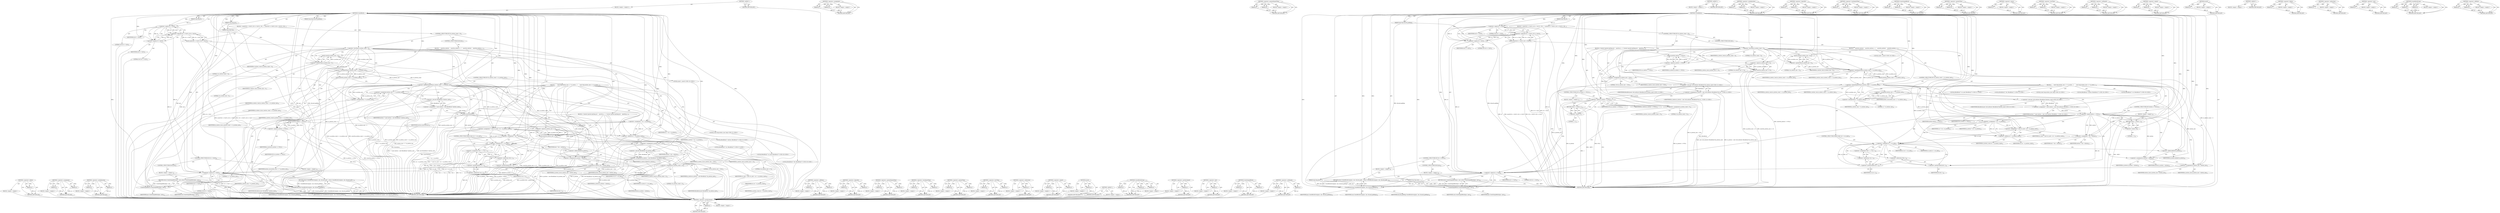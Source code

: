 digraph "&lt;operator&gt;.addition" {
vulnerable_216 [label=<(METHOD,&lt;operator&gt;.delete)>];
vulnerable_217 [label=<(PARAM,p1)>];
vulnerable_218 [label=<(BLOCK,&lt;empty&gt;,&lt;empty&gt;)>];
vulnerable_219 [label=<(METHOD_RETURN,ANY)>];
vulnerable_169 [label=<(METHOD,&lt;operator&gt;.assignment)>];
vulnerable_170 [label=<(PARAM,p1)>];
vulnerable_171 [label=<(PARAM,p2)>];
vulnerable_172 [label=<(BLOCK,&lt;empty&gt;,&lt;empty&gt;)>];
vulnerable_173 [label=<(METHOD_RETURN,ANY)>];
vulnerable_193 [label=<(METHOD,&lt;operator&gt;.multiplication)>];
vulnerable_194 [label=<(PARAM,p1)>];
vulnerable_195 [label=<(PARAM,p2)>];
vulnerable_196 [label=<(BLOCK,&lt;empty&gt;,&lt;empty&gt;)>];
vulnerable_197 [label=<(METHOD_RETURN,ANY)>];
vulnerable_6 [label=<(METHOD,&lt;global&gt;)<SUB>1</SUB>>];
vulnerable_7 [label=<(BLOCK,&lt;empty&gt;,&lt;empty&gt;)<SUB>1</SUB>>];
vulnerable_8 [label=<(METHOD,CreateBlock)<SUB>1</SUB>>];
vulnerable_9 [label=<(PARAM,long long id)<SUB>1</SUB>>];
vulnerable_10 [label=<(PARAM,long long pos)<SUB>2</SUB>>];
vulnerable_11 [label=<(PARAM,long long size)<SUB>3</SUB>>];
vulnerable_12 [label=<(PARAM,long long discard_padding)<SUB>3</SUB>>];
vulnerable_13 [label=<(BLOCK,{
  assert((id == 0x20) || (id == 0x23)); // Bl...,{
  assert((id == 0x20) || (id == 0x23)); // Bl...)<SUB>3</SUB>>];
vulnerable_14 [label=<(assert,assert((id == 0x20) || (id == 0x23)))<SUB>4</SUB>>];
vulnerable_15 [label=<(&lt;operator&gt;.logicalOr,(id == 0x20) || (id == 0x23))<SUB>4</SUB>>];
vulnerable_16 [label=<(&lt;operator&gt;.equals,id == 0x20)<SUB>4</SUB>>];
vulnerable_17 [label=<(IDENTIFIER,id,id == 0x20)<SUB>4</SUB>>];
vulnerable_18 [label=<(LITERAL,0x20,id == 0x20)<SUB>4</SUB>>];
vulnerable_19 [label=<(&lt;operator&gt;.equals,id == 0x23)<SUB>4</SUB>>];
vulnerable_20 [label=<(IDENTIFIER,id,id == 0x23)<SUB>4</SUB>>];
vulnerable_21 [label=<(LITERAL,0x23,id == 0x23)<SUB>4</SUB>>];
vulnerable_22 [label=<(CONTROL_STRUCTURE,IF,if (m_entries_count &lt; 0))<SUB>6</SUB>>];
vulnerable_23 [label=<(&lt;operator&gt;.lessThan,m_entries_count &lt; 0)<SUB>6</SUB>>];
vulnerable_24 [label=<(IDENTIFIER,m_entries_count,m_entries_count &lt; 0)<SUB>6</SUB>>];
vulnerable_25 [label=<(LITERAL,0,m_entries_count &lt; 0)<SUB>6</SUB>>];
vulnerable_26 [label=<(BLOCK,{ // haven't parsed anything yet
    assert(m_e...,{ // haven't parsed anything yet
    assert(m_e...)<SUB>6</SUB>>];
vulnerable_27 [label=<(assert,assert(m_entries == NULL))<SUB>7</SUB>>];
vulnerable_28 [label=<(&lt;operator&gt;.equals,m_entries == NULL)<SUB>7</SUB>>];
vulnerable_29 [label=<(IDENTIFIER,m_entries,m_entries == NULL)<SUB>7</SUB>>];
vulnerable_30 [label=<(IDENTIFIER,NULL,m_entries == NULL)<SUB>7</SUB>>];
vulnerable_31 [label=<(assert,assert(m_entries_size == 0))<SUB>9</SUB>>];
vulnerable_32 [label=<(&lt;operator&gt;.equals,m_entries_size == 0)<SUB>9</SUB>>];
vulnerable_33 [label=<(IDENTIFIER,m_entries_size,m_entries_size == 0)<SUB>9</SUB>>];
vulnerable_34 [label=<(LITERAL,0,m_entries_size == 0)<SUB>9</SUB>>];
vulnerable_35 [label=<(&lt;operator&gt;.assignment,m_entries_size = 1024)<SUB>11</SUB>>];
vulnerable_36 [label=<(IDENTIFIER,m_entries_size,m_entries_size = 1024)<SUB>11</SUB>>];
vulnerable_37 [label=<(LITERAL,1024,m_entries_size = 1024)<SUB>11</SUB>>];
vulnerable_38 [label=<(&lt;operator&gt;.assignment,m_entries = new BlockEntry* [m_entries_size])<SUB>12</SUB>>];
vulnerable_39 [label=<(IDENTIFIER,m_entries,m_entries = new BlockEntry* [m_entries_size])<SUB>12</SUB>>];
vulnerable_40 [label=<(&lt;operator&gt;.new,new BlockEntry* [m_entries_size])<SUB>12</SUB>>];
vulnerable_41 [label=<(IDENTIFIER,BlockEntry,new BlockEntry* [m_entries_size])<SUB>12</SUB>>];
vulnerable_42 [label=<(&lt;operator&gt;.assignment,m_entries_count = 0)<SUB>14</SUB>>];
vulnerable_43 [label=<(IDENTIFIER,m_entries_count,m_entries_count = 0)<SUB>14</SUB>>];
vulnerable_44 [label=<(LITERAL,0,m_entries_count = 0)<SUB>14</SUB>>];
vulnerable_45 [label=<(CONTROL_STRUCTURE,ELSE,else)<SUB>15</SUB>>];
vulnerable_46 [label=<(BLOCK,{
    assert(m_entries);
    assert(m_entries_s...,{
    assert(m_entries);
    assert(m_entries_s...)<SUB>15</SUB>>];
vulnerable_47 [label="<(LOCAL,assert : assert)<SUB>16</SUB>>"];
vulnerable_48 [label=<(assert,assert(m_entries_size &gt; 0))<SUB>17</SUB>>];
vulnerable_49 [label=<(&lt;operator&gt;.greaterThan,m_entries_size &gt; 0)<SUB>17</SUB>>];
vulnerable_50 [label=<(IDENTIFIER,m_entries_size,m_entries_size &gt; 0)<SUB>17</SUB>>];
vulnerable_51 [label=<(LITERAL,0,m_entries_size &gt; 0)<SUB>17</SUB>>];
vulnerable_52 [label=<(assert,assert(m_entries_count &lt;= m_entries_size))<SUB>18</SUB>>];
vulnerable_53 [label=<(&lt;operator&gt;.lessEqualsThan,m_entries_count &lt;= m_entries_size)<SUB>18</SUB>>];
vulnerable_54 [label=<(IDENTIFIER,m_entries_count,m_entries_count &lt;= m_entries_size)<SUB>18</SUB>>];
vulnerable_55 [label=<(IDENTIFIER,m_entries_size,m_entries_count &lt;= m_entries_size)<SUB>18</SUB>>];
vulnerable_56 [label=<(CONTROL_STRUCTURE,IF,if (m_entries_count &gt;= m_entries_size))<SUB>21</SUB>>];
vulnerable_57 [label=<(&lt;operator&gt;.greaterEqualsThan,m_entries_count &gt;= m_entries_size)<SUB>21</SUB>>];
vulnerable_58 [label=<(IDENTIFIER,m_entries_count,m_entries_count &gt;= m_entries_size)<SUB>21</SUB>>];
vulnerable_59 [label=<(IDENTIFIER,m_entries_size,m_entries_count &gt;= m_entries_size)<SUB>21</SUB>>];
vulnerable_60 [label=<(BLOCK,{
       const long entries_size = 2 * m_entrie...,{
       const long entries_size = 2 * m_entrie...)<SUB>21</SUB>>];
vulnerable_61 [label="<(LOCAL,const long entries_size: long)<SUB>22</SUB>>"];
vulnerable_62 [label=<(&lt;operator&gt;.assignment,entries_size = 2 * m_entries_size)<SUB>22</SUB>>];
vulnerable_63 [label=<(IDENTIFIER,entries_size,entries_size = 2 * m_entries_size)<SUB>22</SUB>>];
vulnerable_64 [label=<(&lt;operator&gt;.multiplication,2 * m_entries_size)<SUB>22</SUB>>];
vulnerable_65 [label=<(LITERAL,2,2 * m_entries_size)<SUB>22</SUB>>];
vulnerable_66 [label=<(IDENTIFIER,m_entries_size,2 * m_entries_size)<SUB>22</SUB>>];
vulnerable_67 [label="<(LOCAL,BlockEntry** entries: BlockEntry**)<SUB>24</SUB>>"];
vulnerable_68 [label=<(&lt;operator&gt;.assignment,** const entries = new BlockEntry* [entries_size])<SUB>24</SUB>>];
vulnerable_69 [label=<(IDENTIFIER,entries,** const entries = new BlockEntry* [entries_size])<SUB>24</SUB>>];
vulnerable_70 [label=<(&lt;operator&gt;.new,new BlockEntry* [entries_size])<SUB>24</SUB>>];
vulnerable_71 [label=<(IDENTIFIER,BlockEntry,new BlockEntry* [entries_size])<SUB>24</SUB>>];
vulnerable_72 [label=<(assert,assert(entries))<SUB>25</SUB>>];
vulnerable_73 [label=<(IDENTIFIER,entries,assert(entries))<SUB>25</SUB>>];
vulnerable_74 [label="<(LOCAL,BlockEntry** src: BlockEntry**)<SUB>27</SUB>>"];
vulnerable_75 [label=<(&lt;operator&gt;.assignment,** src = m_entries)<SUB>27</SUB>>];
vulnerable_76 [label=<(IDENTIFIER,src,** src = m_entries)<SUB>27</SUB>>];
vulnerable_77 [label=<(IDENTIFIER,m_entries,** src = m_entries)<SUB>27</SUB>>];
vulnerable_78 [label="<(LOCAL,BlockEntry** src_end: BlockEntry**)<SUB>28</SUB>>"];
vulnerable_79 [label=<(&lt;operator&gt;.assignment,** const src_end = src + m_entries_count)<SUB>28</SUB>>];
vulnerable_80 [label=<(IDENTIFIER,src_end,** const src_end = src + m_entries_count)<SUB>28</SUB>>];
vulnerable_81 [label=<(&lt;operator&gt;.addition,src + m_entries_count)<SUB>28</SUB>>];
vulnerable_82 [label=<(IDENTIFIER,src,src + m_entries_count)<SUB>28</SUB>>];
vulnerable_83 [label=<(IDENTIFIER,m_entries_count,src + m_entries_count)<SUB>28</SUB>>];
vulnerable_84 [label="<(LOCAL,BlockEntry** dst: BlockEntry**)<SUB>30</SUB>>"];
vulnerable_85 [label=<(&lt;operator&gt;.assignment,** dst = entries)<SUB>30</SUB>>];
vulnerable_86 [label=<(IDENTIFIER,dst,** dst = entries)<SUB>30</SUB>>];
vulnerable_87 [label=<(IDENTIFIER,entries,** dst = entries)<SUB>30</SUB>>];
vulnerable_88 [label=<(CONTROL_STRUCTURE,WHILE,while (src != src_end))<SUB>32</SUB>>];
vulnerable_89 [label=<(&lt;operator&gt;.notEquals,src != src_end)<SUB>32</SUB>>];
vulnerable_90 [label=<(IDENTIFIER,src,src != src_end)<SUB>32</SUB>>];
vulnerable_91 [label=<(IDENTIFIER,src_end,src != src_end)<SUB>32</SUB>>];
vulnerable_92 [label=<(&lt;operator&gt;.assignment,*dst++ = *src++)<SUB>33</SUB>>];
vulnerable_93 [label=<(&lt;operator&gt;.indirection,*dst++)<SUB>33</SUB>>];
vulnerable_94 [label=<(&lt;operator&gt;.postIncrement,dst++)<SUB>33</SUB>>];
vulnerable_95 [label=<(IDENTIFIER,dst,dst++)<SUB>33</SUB>>];
vulnerable_96 [label=<(&lt;operator&gt;.indirection,*src++)<SUB>33</SUB>>];
vulnerable_97 [label=<(&lt;operator&gt;.postIncrement,src++)<SUB>33</SUB>>];
vulnerable_98 [label=<(IDENTIFIER,src,src++)<SUB>33</SUB>>];
vulnerable_99 [label=<(&lt;operator&gt;.delete,delete[] m_entries)<SUB>35</SUB>>];
vulnerable_100 [label=<(IDENTIFIER,m_entries,delete[] m_entries)<SUB>35</SUB>>];
vulnerable_101 [label=<(&lt;operator&gt;.assignment,m_entries = entries)<SUB>37</SUB>>];
vulnerable_102 [label=<(IDENTIFIER,m_entries,m_entries = entries)<SUB>37</SUB>>];
vulnerable_103 [label=<(IDENTIFIER,entries,m_entries = entries)<SUB>37</SUB>>];
vulnerable_104 [label=<(&lt;operator&gt;.assignment,m_entries_size = entries_size)<SUB>38</SUB>>];
vulnerable_105 [label=<(IDENTIFIER,m_entries_size,m_entries_size = entries_size)<SUB>38</SUB>>];
vulnerable_106 [label=<(IDENTIFIER,entries_size,m_entries_size = entries_size)<SUB>38</SUB>>];
vulnerable_107 [label=<(CONTROL_STRUCTURE,IF,if (id == 0x20))<SUB>42</SUB>>];
vulnerable_108 [label=<(&lt;operator&gt;.equals,id == 0x20)<SUB>42</SUB>>];
vulnerable_109 [label=<(IDENTIFIER,id,id == 0x20)<SUB>42</SUB>>];
vulnerable_110 [label=<(LITERAL,0x20,id == 0x20)<SUB>42</SUB>>];
vulnerable_111 [label=<(BLOCK,&lt;empty&gt;,&lt;empty&gt;)<SUB>43</SUB>>];
vulnerable_112 [label=<(RETURN,return CreateBlockGroup(pos, size, discard_padd...,return CreateBlockGroup(pos, size, discard_padd...)<SUB>43</SUB>>];
vulnerable_113 [label=<(CreateBlockGroup,CreateBlockGroup(pos, size, discard_padding))<SUB>43</SUB>>];
vulnerable_114 [label=<(IDENTIFIER,pos,CreateBlockGroup(pos, size, discard_padding))<SUB>43</SUB>>];
vulnerable_115 [label=<(IDENTIFIER,size,CreateBlockGroup(pos, size, discard_padding))<SUB>43</SUB>>];
vulnerable_116 [label=<(IDENTIFIER,discard_padding,CreateBlockGroup(pos, size, discard_padding))<SUB>43</SUB>>];
vulnerable_117 [label=<(CONTROL_STRUCTURE,ELSE,else)<SUB>45</SUB>>];
vulnerable_118 [label=<(BLOCK,&lt;empty&gt;,&lt;empty&gt;)<SUB>45</SUB>>];
vulnerable_119 [label=<(RETURN,return CreateSimpleBlock(pos, size);,return CreateSimpleBlock(pos, size);)<SUB>45</SUB>>];
vulnerable_120 [label=<(CreateSimpleBlock,CreateSimpleBlock(pos, size))<SUB>45</SUB>>];
vulnerable_121 [label=<(IDENTIFIER,pos,CreateSimpleBlock(pos, size))<SUB>45</SUB>>];
vulnerable_122 [label=<(IDENTIFIER,size,CreateSimpleBlock(pos, size))<SUB>45</SUB>>];
vulnerable_123 [label=<(METHOD_RETURN,long)<SUB>1</SUB>>];
vulnerable_125 [label=<(METHOD_RETURN,ANY)<SUB>1</SUB>>];
vulnerable_198 [label=<(METHOD,&lt;operator&gt;.addition)>];
vulnerable_199 [label=<(PARAM,p1)>];
vulnerable_200 [label=<(PARAM,p2)>];
vulnerable_201 [label=<(BLOCK,&lt;empty&gt;,&lt;empty&gt;)>];
vulnerable_202 [label=<(METHOD_RETURN,ANY)>];
vulnerable_154 [label=<(METHOD,&lt;operator&gt;.logicalOr)>];
vulnerable_155 [label=<(PARAM,p1)>];
vulnerable_156 [label=<(PARAM,p2)>];
vulnerable_157 [label=<(BLOCK,&lt;empty&gt;,&lt;empty&gt;)>];
vulnerable_158 [label=<(METHOD_RETURN,ANY)>];
vulnerable_188 [label=<(METHOD,&lt;operator&gt;.greaterEqualsThan)>];
vulnerable_189 [label=<(PARAM,p1)>];
vulnerable_190 [label=<(PARAM,p2)>];
vulnerable_191 [label=<(BLOCK,&lt;empty&gt;,&lt;empty&gt;)>];
vulnerable_192 [label=<(METHOD_RETURN,ANY)>];
vulnerable_183 [label=<(METHOD,&lt;operator&gt;.lessEqualsThan)>];
vulnerable_184 [label=<(PARAM,p1)>];
vulnerable_185 [label=<(PARAM,p2)>];
vulnerable_186 [label=<(BLOCK,&lt;empty&gt;,&lt;empty&gt;)>];
vulnerable_187 [label=<(METHOD_RETURN,ANY)>];
vulnerable_178 [label=<(METHOD,&lt;operator&gt;.greaterThan)>];
vulnerable_179 [label=<(PARAM,p1)>];
vulnerable_180 [label=<(PARAM,p2)>];
vulnerable_181 [label=<(BLOCK,&lt;empty&gt;,&lt;empty&gt;)>];
vulnerable_182 [label=<(METHOD_RETURN,ANY)>];
vulnerable_164 [label=<(METHOD,&lt;operator&gt;.lessThan)>];
vulnerable_165 [label=<(PARAM,p1)>];
vulnerable_166 [label=<(PARAM,p2)>];
vulnerable_167 [label=<(BLOCK,&lt;empty&gt;,&lt;empty&gt;)>];
vulnerable_168 [label=<(METHOD_RETURN,ANY)>];
vulnerable_208 [label=<(METHOD,&lt;operator&gt;.indirection)>];
vulnerable_209 [label=<(PARAM,p1)>];
vulnerable_210 [label=<(BLOCK,&lt;empty&gt;,&lt;empty&gt;)>];
vulnerable_211 [label=<(METHOD_RETURN,ANY)>];
vulnerable_159 [label=<(METHOD,&lt;operator&gt;.equals)>];
vulnerable_160 [label=<(PARAM,p1)>];
vulnerable_161 [label=<(PARAM,p2)>];
vulnerable_162 [label=<(BLOCK,&lt;empty&gt;,&lt;empty&gt;)>];
vulnerable_163 [label=<(METHOD_RETURN,ANY)>];
vulnerable_150 [label=<(METHOD,assert)>];
vulnerable_151 [label=<(PARAM,p1)>];
vulnerable_152 [label=<(BLOCK,&lt;empty&gt;,&lt;empty&gt;)>];
vulnerable_153 [label=<(METHOD_RETURN,ANY)>];
vulnerable_144 [label=<(METHOD,&lt;global&gt;)<SUB>1</SUB>>];
vulnerable_145 [label=<(BLOCK,&lt;empty&gt;,&lt;empty&gt;)>];
vulnerable_146 [label=<(METHOD_RETURN,ANY)>];
vulnerable_220 [label=<(METHOD,CreateBlockGroup)>];
vulnerable_221 [label=<(PARAM,p1)>];
vulnerable_222 [label=<(PARAM,p2)>];
vulnerable_223 [label=<(PARAM,p3)>];
vulnerable_224 [label=<(BLOCK,&lt;empty&gt;,&lt;empty&gt;)>];
vulnerable_225 [label=<(METHOD_RETURN,ANY)>];
vulnerable_212 [label=<(METHOD,&lt;operator&gt;.postIncrement)>];
vulnerable_213 [label=<(PARAM,p1)>];
vulnerable_214 [label=<(BLOCK,&lt;empty&gt;,&lt;empty&gt;)>];
vulnerable_215 [label=<(METHOD_RETURN,ANY)>];
vulnerable_174 [label=<(METHOD,&lt;operator&gt;.new)>];
vulnerable_175 [label=<(PARAM,p1)>];
vulnerable_176 [label=<(BLOCK,&lt;empty&gt;,&lt;empty&gt;)>];
vulnerable_177 [label=<(METHOD_RETURN,ANY)>];
vulnerable_226 [label=<(METHOD,CreateSimpleBlock)>];
vulnerable_227 [label=<(PARAM,p1)>];
vulnerable_228 [label=<(PARAM,p2)>];
vulnerable_229 [label=<(BLOCK,&lt;empty&gt;,&lt;empty&gt;)>];
vulnerable_230 [label=<(METHOD_RETURN,ANY)>];
vulnerable_203 [label=<(METHOD,&lt;operator&gt;.notEquals)>];
vulnerable_204 [label=<(PARAM,p1)>];
vulnerable_205 [label=<(PARAM,p2)>];
vulnerable_206 [label=<(BLOCK,&lt;empty&gt;,&lt;empty&gt;)>];
vulnerable_207 [label=<(METHOD_RETURN,ANY)>];
fixed_230 [label=<(METHOD,&lt;operator&gt;.postIncrement)>];
fixed_231 [label=<(PARAM,p1)>];
fixed_232 [label=<(BLOCK,&lt;empty&gt;,&lt;empty&gt;)>];
fixed_233 [label=<(METHOD_RETURN,ANY)>];
fixed_183 [label=<(METHOD,&lt;operator&gt;.assignment)>];
fixed_184 [label=<(PARAM,p1)>];
fixed_185 [label=<(PARAM,p2)>];
fixed_186 [label=<(BLOCK,&lt;empty&gt;,&lt;empty&gt;)>];
fixed_187 [label=<(METHOD_RETURN,ANY)>];
fixed_206 [label=<(METHOD,&lt;operator&gt;.greaterEqualsThan)>];
fixed_207 [label=<(PARAM,p1)>];
fixed_208 [label=<(PARAM,p2)>];
fixed_209 [label=<(BLOCK,&lt;empty&gt;,&lt;empty&gt;)>];
fixed_210 [label=<(METHOD_RETURN,ANY)>];
fixed_6 [label=<(METHOD,&lt;global&gt;)<SUB>1</SUB>>];
fixed_7 [label=<(BLOCK,&lt;empty&gt;,&lt;empty&gt;)<SUB>1</SUB>>];
fixed_8 [label=<(METHOD,CreateBlock)<SUB>1</SUB>>];
fixed_9 [label=<(PARAM,long long id)<SUB>1</SUB>>];
fixed_10 [label=<(PARAM,long long pos)<SUB>2</SUB>>];
fixed_11 [label=<(PARAM,long long size)<SUB>3</SUB>>];
fixed_12 [label=<(PARAM,long long discard_padding)<SUB>3</SUB>>];
fixed_13 [label=<(BLOCK,{
  assert((id == 0x20) || (id == 0x23)); // Bl...,{
  assert((id == 0x20) || (id == 0x23)); // Bl...)<SUB>3</SUB>>];
fixed_14 [label=<(assert,assert((id == 0x20) || (id == 0x23)))<SUB>4</SUB>>];
fixed_15 [label=<(&lt;operator&gt;.logicalOr,(id == 0x20) || (id == 0x23))<SUB>4</SUB>>];
fixed_16 [label=<(&lt;operator&gt;.equals,id == 0x20)<SUB>4</SUB>>];
fixed_17 [label=<(IDENTIFIER,id,id == 0x20)<SUB>4</SUB>>];
fixed_18 [label=<(LITERAL,0x20,id == 0x20)<SUB>4</SUB>>];
fixed_19 [label=<(&lt;operator&gt;.equals,id == 0x23)<SUB>4</SUB>>];
fixed_20 [label=<(IDENTIFIER,id,id == 0x23)<SUB>4</SUB>>];
fixed_21 [label=<(LITERAL,0x23,id == 0x23)<SUB>4</SUB>>];
fixed_22 [label=<(CONTROL_STRUCTURE,IF,if (m_entries_count &lt; 0))<SUB>6</SUB>>];
fixed_23 [label=<(&lt;operator&gt;.lessThan,m_entries_count &lt; 0)<SUB>6</SUB>>];
fixed_24 [label=<(IDENTIFIER,m_entries_count,m_entries_count &lt; 0)<SUB>6</SUB>>];
fixed_25 [label=<(LITERAL,0,m_entries_count &lt; 0)<SUB>6</SUB>>];
fixed_26 [label=<(BLOCK,{ // haven't parsed anything yet
    assert(m_e...,{ // haven't parsed anything yet
    assert(m_e...)<SUB>6</SUB>>];
fixed_27 [label=<(assert,assert(m_entries == NULL))<SUB>7</SUB>>];
fixed_28 [label=<(&lt;operator&gt;.equals,m_entries == NULL)<SUB>7</SUB>>];
fixed_29 [label=<(IDENTIFIER,m_entries,m_entries == NULL)<SUB>7</SUB>>];
fixed_30 [label=<(IDENTIFIER,NULL,m_entries == NULL)<SUB>7</SUB>>];
fixed_31 [label=<(assert,assert(m_entries_size == 0))<SUB>9</SUB>>];
fixed_32 [label=<(&lt;operator&gt;.equals,m_entries_size == 0)<SUB>9</SUB>>];
fixed_33 [label=<(IDENTIFIER,m_entries_size,m_entries_size == 0)<SUB>9</SUB>>];
fixed_34 [label=<(LITERAL,0,m_entries_size == 0)<SUB>9</SUB>>];
fixed_35 [label=<(&lt;operator&gt;.assignment,m_entries_size = 1024)<SUB>11</SUB>>];
fixed_36 [label=<(IDENTIFIER,m_entries_size,m_entries_size = 1024)<SUB>11</SUB>>];
fixed_37 [label=<(LITERAL,1024,m_entries_size = 1024)<SUB>11</SUB>>];
fixed_38 [label="<(&lt;operator&gt;.assignment,m_entries = new (std::nothrow) BlockEntry*[m_en...)<SUB>12</SUB>>"];
fixed_39 [label="<(IDENTIFIER,m_entries,m_entries = new (std::nothrow) BlockEntry*[m_en...)<SUB>12</SUB>>"];
fixed_40 [label="<(&lt;operator&gt;.new,new (std::nothrow) BlockEntry*[m_entries_size])<SUB>12</SUB>>"];
fixed_41 [label="<(IDENTIFIER,BlockEntry,new (std::nothrow) BlockEntry*[m_entries_size])<SUB>12</SUB>>"];
fixed_42 [label=<(CONTROL_STRUCTURE,IF,if (m_entries == NULL))<SUB>13</SUB>>];
fixed_43 [label=<(&lt;operator&gt;.equals,m_entries == NULL)<SUB>13</SUB>>];
fixed_44 [label=<(IDENTIFIER,m_entries,m_entries == NULL)<SUB>13</SUB>>];
fixed_45 [label=<(IDENTIFIER,NULL,m_entries == NULL)<SUB>13</SUB>>];
fixed_46 [label=<(BLOCK,&lt;empty&gt;,&lt;empty&gt;)<SUB>14</SUB>>];
fixed_47 [label=<(RETURN,return -1;,return -1;)<SUB>14</SUB>>];
fixed_48 [label=<(&lt;operator&gt;.minus,-1)<SUB>14</SUB>>];
fixed_49 [label=<(LITERAL,1,-1)<SUB>14</SUB>>];
fixed_50 [label=<(&lt;operator&gt;.assignment,m_entries_count = 0)<SUB>16</SUB>>];
fixed_51 [label=<(IDENTIFIER,m_entries_count,m_entries_count = 0)<SUB>16</SUB>>];
fixed_52 [label=<(LITERAL,0,m_entries_count = 0)<SUB>16</SUB>>];
fixed_53 [label=<(CONTROL_STRUCTURE,ELSE,else)<SUB>17</SUB>>];
fixed_54 [label=<(BLOCK,{
    assert(m_entries);
    assert(m_entries_s...,{
    assert(m_entries);
    assert(m_entries_s...)<SUB>17</SUB>>];
fixed_55 [label="<(LOCAL,assert : assert)<SUB>18</SUB>>"];
fixed_56 [label=<(assert,assert(m_entries_size &gt; 0))<SUB>19</SUB>>];
fixed_57 [label=<(&lt;operator&gt;.greaterThan,m_entries_size &gt; 0)<SUB>19</SUB>>];
fixed_58 [label=<(IDENTIFIER,m_entries_size,m_entries_size &gt; 0)<SUB>19</SUB>>];
fixed_59 [label=<(LITERAL,0,m_entries_size &gt; 0)<SUB>19</SUB>>];
fixed_60 [label=<(assert,assert(m_entries_count &lt;= m_entries_size))<SUB>20</SUB>>];
fixed_61 [label=<(&lt;operator&gt;.lessEqualsThan,m_entries_count &lt;= m_entries_size)<SUB>20</SUB>>];
fixed_62 [label=<(IDENTIFIER,m_entries_count,m_entries_count &lt;= m_entries_size)<SUB>20</SUB>>];
fixed_63 [label=<(IDENTIFIER,m_entries_size,m_entries_count &lt;= m_entries_size)<SUB>20</SUB>>];
fixed_64 [label=<(CONTROL_STRUCTURE,IF,if (m_entries_count &gt;= m_entries_size))<SUB>23</SUB>>];
fixed_65 [label=<(&lt;operator&gt;.greaterEqualsThan,m_entries_count &gt;= m_entries_size)<SUB>23</SUB>>];
fixed_66 [label=<(IDENTIFIER,m_entries_count,m_entries_count &gt;= m_entries_size)<SUB>23</SUB>>];
fixed_67 [label=<(IDENTIFIER,m_entries_size,m_entries_count &gt;= m_entries_size)<SUB>23</SUB>>];
fixed_68 [label=<(BLOCK,{
       const long entries_size = 2 * m_entrie...,{
       const long entries_size = 2 * m_entrie...)<SUB>23</SUB>>];
fixed_69 [label="<(LOCAL,const long entries_size: long)<SUB>24</SUB>>"];
fixed_70 [label=<(&lt;operator&gt;.assignment,entries_size = 2 * m_entries_size)<SUB>24</SUB>>];
fixed_71 [label=<(IDENTIFIER,entries_size,entries_size = 2 * m_entries_size)<SUB>24</SUB>>];
fixed_72 [label=<(&lt;operator&gt;.multiplication,2 * m_entries_size)<SUB>24</SUB>>];
fixed_73 [label=<(LITERAL,2,2 * m_entries_size)<SUB>24</SUB>>];
fixed_74 [label=<(IDENTIFIER,m_entries_size,2 * m_entries_size)<SUB>24</SUB>>];
fixed_75 [label="<(LOCAL,BlockEntry** entries: BlockEntry**)<SUB>26</SUB>>"];
fixed_76 [label="<(&lt;operator&gt;.assignment,** const entries = new (std::nothrow) BlockEntr...)<SUB>26</SUB>>"];
fixed_77 [label="<(IDENTIFIER,entries,** const entries = new (std::nothrow) BlockEntr...)<SUB>26</SUB>>"];
fixed_78 [label="<(&lt;operator&gt;.new,new (std::nothrow) BlockEntry*[entries_size])<SUB>26</SUB>>"];
fixed_79 [label="<(IDENTIFIER,BlockEntry,new (std::nothrow) BlockEntry*[entries_size])<SUB>26</SUB>>"];
fixed_80 [label=<(CONTROL_STRUCTURE,IF,if (entries == NULL))<SUB>27</SUB>>];
fixed_81 [label=<(&lt;operator&gt;.equals,entries == NULL)<SUB>27</SUB>>];
fixed_82 [label=<(IDENTIFIER,entries,entries == NULL)<SUB>27</SUB>>];
fixed_83 [label=<(IDENTIFIER,NULL,entries == NULL)<SUB>27</SUB>>];
fixed_84 [label=<(BLOCK,&lt;empty&gt;,&lt;empty&gt;)<SUB>28</SUB>>];
fixed_85 [label=<(RETURN,return -1;,return -1;)<SUB>28</SUB>>];
fixed_86 [label=<(&lt;operator&gt;.minus,-1)<SUB>28</SUB>>];
fixed_87 [label=<(LITERAL,1,-1)<SUB>28</SUB>>];
fixed_88 [label="<(LOCAL,BlockEntry** src: BlockEntry**)<SUB>30</SUB>>"];
fixed_89 [label=<(&lt;operator&gt;.assignment,** src = m_entries)<SUB>30</SUB>>];
fixed_90 [label=<(IDENTIFIER,src,** src = m_entries)<SUB>30</SUB>>];
fixed_91 [label=<(IDENTIFIER,m_entries,** src = m_entries)<SUB>30</SUB>>];
fixed_92 [label="<(LOCAL,BlockEntry** src_end: BlockEntry**)<SUB>31</SUB>>"];
fixed_93 [label=<(&lt;operator&gt;.assignment,** const src_end = src + m_entries_count)<SUB>31</SUB>>];
fixed_94 [label=<(IDENTIFIER,src_end,** const src_end = src + m_entries_count)<SUB>31</SUB>>];
fixed_95 [label=<(&lt;operator&gt;.addition,src + m_entries_count)<SUB>31</SUB>>];
fixed_96 [label=<(IDENTIFIER,src,src + m_entries_count)<SUB>31</SUB>>];
fixed_97 [label=<(IDENTIFIER,m_entries_count,src + m_entries_count)<SUB>31</SUB>>];
fixed_98 [label="<(LOCAL,BlockEntry** dst: BlockEntry**)<SUB>33</SUB>>"];
fixed_99 [label=<(&lt;operator&gt;.assignment,** dst = entries)<SUB>33</SUB>>];
fixed_100 [label=<(IDENTIFIER,dst,** dst = entries)<SUB>33</SUB>>];
fixed_101 [label=<(IDENTIFIER,entries,** dst = entries)<SUB>33</SUB>>];
fixed_102 [label=<(CONTROL_STRUCTURE,WHILE,while (src != src_end))<SUB>35</SUB>>];
fixed_103 [label=<(&lt;operator&gt;.notEquals,src != src_end)<SUB>35</SUB>>];
fixed_104 [label=<(IDENTIFIER,src,src != src_end)<SUB>35</SUB>>];
fixed_105 [label=<(IDENTIFIER,src_end,src != src_end)<SUB>35</SUB>>];
fixed_106 [label=<(&lt;operator&gt;.assignment,*dst++ = *src++)<SUB>36</SUB>>];
fixed_107 [label=<(&lt;operator&gt;.indirection,*dst++)<SUB>36</SUB>>];
fixed_108 [label=<(&lt;operator&gt;.postIncrement,dst++)<SUB>36</SUB>>];
fixed_109 [label=<(IDENTIFIER,dst,dst++)<SUB>36</SUB>>];
fixed_110 [label=<(&lt;operator&gt;.indirection,*src++)<SUB>36</SUB>>];
fixed_111 [label=<(&lt;operator&gt;.postIncrement,src++)<SUB>36</SUB>>];
fixed_112 [label=<(IDENTIFIER,src,src++)<SUB>36</SUB>>];
fixed_113 [label=<(&lt;operator&gt;.delete,delete[] m_entries)<SUB>38</SUB>>];
fixed_114 [label=<(IDENTIFIER,m_entries,delete[] m_entries)<SUB>38</SUB>>];
fixed_115 [label=<(&lt;operator&gt;.assignment,m_entries = entries)<SUB>40</SUB>>];
fixed_116 [label=<(IDENTIFIER,m_entries,m_entries = entries)<SUB>40</SUB>>];
fixed_117 [label=<(IDENTIFIER,entries,m_entries = entries)<SUB>40</SUB>>];
fixed_118 [label=<(&lt;operator&gt;.assignment,m_entries_size = entries_size)<SUB>41</SUB>>];
fixed_119 [label=<(IDENTIFIER,m_entries_size,m_entries_size = entries_size)<SUB>41</SUB>>];
fixed_120 [label=<(IDENTIFIER,entries_size,m_entries_size = entries_size)<SUB>41</SUB>>];
fixed_121 [label=<(CONTROL_STRUCTURE,IF,if (id == 0x20))<SUB>45</SUB>>];
fixed_122 [label=<(&lt;operator&gt;.equals,id == 0x20)<SUB>45</SUB>>];
fixed_123 [label=<(IDENTIFIER,id,id == 0x20)<SUB>45</SUB>>];
fixed_124 [label=<(LITERAL,0x20,id == 0x20)<SUB>45</SUB>>];
fixed_125 [label=<(BLOCK,&lt;empty&gt;,&lt;empty&gt;)<SUB>46</SUB>>];
fixed_126 [label=<(RETURN,return CreateBlockGroup(pos, size, discard_padd...,return CreateBlockGroup(pos, size, discard_padd...)<SUB>46</SUB>>];
fixed_127 [label=<(CreateBlockGroup,CreateBlockGroup(pos, size, discard_padding))<SUB>46</SUB>>];
fixed_128 [label=<(IDENTIFIER,pos,CreateBlockGroup(pos, size, discard_padding))<SUB>46</SUB>>];
fixed_129 [label=<(IDENTIFIER,size,CreateBlockGroup(pos, size, discard_padding))<SUB>46</SUB>>];
fixed_130 [label=<(IDENTIFIER,discard_padding,CreateBlockGroup(pos, size, discard_padding))<SUB>46</SUB>>];
fixed_131 [label=<(CONTROL_STRUCTURE,ELSE,else)<SUB>48</SUB>>];
fixed_132 [label=<(BLOCK,&lt;empty&gt;,&lt;empty&gt;)<SUB>48</SUB>>];
fixed_133 [label=<(RETURN,return CreateSimpleBlock(pos, size);,return CreateSimpleBlock(pos, size);)<SUB>48</SUB>>];
fixed_134 [label=<(CreateSimpleBlock,CreateSimpleBlock(pos, size))<SUB>48</SUB>>];
fixed_135 [label=<(IDENTIFIER,pos,CreateSimpleBlock(pos, size))<SUB>48</SUB>>];
fixed_136 [label=<(IDENTIFIER,size,CreateSimpleBlock(pos, size))<SUB>48</SUB>>];
fixed_137 [label=<(METHOD_RETURN,long)<SUB>1</SUB>>];
fixed_139 [label=<(METHOD_RETURN,ANY)<SUB>1</SUB>>];
fixed_211 [label=<(METHOD,&lt;operator&gt;.multiplication)>];
fixed_212 [label=<(PARAM,p1)>];
fixed_213 [label=<(PARAM,p2)>];
fixed_214 [label=<(BLOCK,&lt;empty&gt;,&lt;empty&gt;)>];
fixed_215 [label=<(METHOD_RETURN,ANY)>];
fixed_168 [label=<(METHOD,&lt;operator&gt;.logicalOr)>];
fixed_169 [label=<(PARAM,p1)>];
fixed_170 [label=<(PARAM,p2)>];
fixed_171 [label=<(BLOCK,&lt;empty&gt;,&lt;empty&gt;)>];
fixed_172 [label=<(METHOD_RETURN,ANY)>];
fixed_201 [label=<(METHOD,&lt;operator&gt;.lessEqualsThan)>];
fixed_202 [label=<(PARAM,p1)>];
fixed_203 [label=<(PARAM,p2)>];
fixed_204 [label=<(BLOCK,&lt;empty&gt;,&lt;empty&gt;)>];
fixed_205 [label=<(METHOD_RETURN,ANY)>];
fixed_244 [label=<(METHOD,CreateSimpleBlock)>];
fixed_245 [label=<(PARAM,p1)>];
fixed_246 [label=<(PARAM,p2)>];
fixed_247 [label=<(BLOCK,&lt;empty&gt;,&lt;empty&gt;)>];
fixed_248 [label=<(METHOD_RETURN,ANY)>];
fixed_196 [label=<(METHOD,&lt;operator&gt;.greaterThan)>];
fixed_197 [label=<(PARAM,p1)>];
fixed_198 [label=<(PARAM,p2)>];
fixed_199 [label=<(BLOCK,&lt;empty&gt;,&lt;empty&gt;)>];
fixed_200 [label=<(METHOD_RETURN,ANY)>];
fixed_192 [label=<(METHOD,&lt;operator&gt;.minus)>];
fixed_193 [label=<(PARAM,p1)>];
fixed_194 [label=<(BLOCK,&lt;empty&gt;,&lt;empty&gt;)>];
fixed_195 [label=<(METHOD_RETURN,ANY)>];
fixed_178 [label=<(METHOD,&lt;operator&gt;.lessThan)>];
fixed_179 [label=<(PARAM,p1)>];
fixed_180 [label=<(PARAM,p2)>];
fixed_181 [label=<(BLOCK,&lt;empty&gt;,&lt;empty&gt;)>];
fixed_182 [label=<(METHOD_RETURN,ANY)>];
fixed_221 [label=<(METHOD,&lt;operator&gt;.notEquals)>];
fixed_222 [label=<(PARAM,p1)>];
fixed_223 [label=<(PARAM,p2)>];
fixed_224 [label=<(BLOCK,&lt;empty&gt;,&lt;empty&gt;)>];
fixed_225 [label=<(METHOD_RETURN,ANY)>];
fixed_173 [label=<(METHOD,&lt;operator&gt;.equals)>];
fixed_174 [label=<(PARAM,p1)>];
fixed_175 [label=<(PARAM,p2)>];
fixed_176 [label=<(BLOCK,&lt;empty&gt;,&lt;empty&gt;)>];
fixed_177 [label=<(METHOD_RETURN,ANY)>];
fixed_164 [label=<(METHOD,assert)>];
fixed_165 [label=<(PARAM,p1)>];
fixed_166 [label=<(BLOCK,&lt;empty&gt;,&lt;empty&gt;)>];
fixed_167 [label=<(METHOD_RETURN,ANY)>];
fixed_158 [label=<(METHOD,&lt;global&gt;)<SUB>1</SUB>>];
fixed_159 [label=<(BLOCK,&lt;empty&gt;,&lt;empty&gt;)>];
fixed_160 [label=<(METHOD_RETURN,ANY)>];
fixed_234 [label=<(METHOD,&lt;operator&gt;.delete)>];
fixed_235 [label=<(PARAM,p1)>];
fixed_236 [label=<(BLOCK,&lt;empty&gt;,&lt;empty&gt;)>];
fixed_237 [label=<(METHOD_RETURN,ANY)>];
fixed_226 [label=<(METHOD,&lt;operator&gt;.indirection)>];
fixed_227 [label=<(PARAM,p1)>];
fixed_228 [label=<(BLOCK,&lt;empty&gt;,&lt;empty&gt;)>];
fixed_229 [label=<(METHOD_RETURN,ANY)>];
fixed_188 [label=<(METHOD,&lt;operator&gt;.new)>];
fixed_189 [label=<(PARAM,p1)>];
fixed_190 [label=<(BLOCK,&lt;empty&gt;,&lt;empty&gt;)>];
fixed_191 [label=<(METHOD_RETURN,ANY)>];
fixed_238 [label=<(METHOD,CreateBlockGroup)>];
fixed_239 [label=<(PARAM,p1)>];
fixed_240 [label=<(PARAM,p2)>];
fixed_241 [label=<(PARAM,p3)>];
fixed_242 [label=<(BLOCK,&lt;empty&gt;,&lt;empty&gt;)>];
fixed_243 [label=<(METHOD_RETURN,ANY)>];
fixed_216 [label=<(METHOD,&lt;operator&gt;.addition)>];
fixed_217 [label=<(PARAM,p1)>];
fixed_218 [label=<(PARAM,p2)>];
fixed_219 [label=<(BLOCK,&lt;empty&gt;,&lt;empty&gt;)>];
fixed_220 [label=<(METHOD_RETURN,ANY)>];
vulnerable_216 -> vulnerable_217  [key=0, label="AST: "];
vulnerable_216 -> vulnerable_217  [key=1, label="DDG: "];
vulnerable_216 -> vulnerable_218  [key=0, label="AST: "];
vulnerable_216 -> vulnerable_219  [key=0, label="AST: "];
vulnerable_216 -> vulnerable_219  [key=1, label="CFG: "];
vulnerable_217 -> vulnerable_219  [key=0, label="DDG: p1"];
vulnerable_218 -> fixed_230  [key=0];
vulnerable_219 -> fixed_230  [key=0];
vulnerable_169 -> vulnerable_170  [key=0, label="AST: "];
vulnerable_169 -> vulnerable_170  [key=1, label="DDG: "];
vulnerable_169 -> vulnerable_172  [key=0, label="AST: "];
vulnerable_169 -> vulnerable_171  [key=0, label="AST: "];
vulnerable_169 -> vulnerable_171  [key=1, label="DDG: "];
vulnerable_169 -> vulnerable_173  [key=0, label="AST: "];
vulnerable_169 -> vulnerable_173  [key=1, label="CFG: "];
vulnerable_170 -> vulnerable_173  [key=0, label="DDG: p1"];
vulnerable_171 -> vulnerable_173  [key=0, label="DDG: p2"];
vulnerable_172 -> fixed_230  [key=0];
vulnerable_173 -> fixed_230  [key=0];
vulnerable_193 -> vulnerable_194  [key=0, label="AST: "];
vulnerable_193 -> vulnerable_194  [key=1, label="DDG: "];
vulnerable_193 -> vulnerable_196  [key=0, label="AST: "];
vulnerable_193 -> vulnerable_195  [key=0, label="AST: "];
vulnerable_193 -> vulnerable_195  [key=1, label="DDG: "];
vulnerable_193 -> vulnerable_197  [key=0, label="AST: "];
vulnerable_193 -> vulnerable_197  [key=1, label="CFG: "];
vulnerable_194 -> vulnerable_197  [key=0, label="DDG: p1"];
vulnerable_195 -> vulnerable_197  [key=0, label="DDG: p2"];
vulnerable_196 -> fixed_230  [key=0];
vulnerable_197 -> fixed_230  [key=0];
vulnerable_6 -> vulnerable_7  [key=0, label="AST: "];
vulnerable_6 -> vulnerable_125  [key=0, label="AST: "];
vulnerable_6 -> vulnerable_125  [key=1, label="CFG: "];
vulnerable_7 -> vulnerable_8  [key=0, label="AST: "];
vulnerable_8 -> vulnerable_9  [key=0, label="AST: "];
vulnerable_8 -> vulnerable_9  [key=1, label="DDG: "];
vulnerable_8 -> vulnerable_10  [key=0, label="AST: "];
vulnerable_8 -> vulnerable_10  [key=1, label="DDG: "];
vulnerable_8 -> vulnerable_11  [key=0, label="AST: "];
vulnerable_8 -> vulnerable_11  [key=1, label="DDG: "];
vulnerable_8 -> vulnerable_12  [key=0, label="AST: "];
vulnerable_8 -> vulnerable_12  [key=1, label="DDG: "];
vulnerable_8 -> vulnerable_13  [key=0, label="AST: "];
vulnerable_8 -> vulnerable_123  [key=0, label="AST: "];
vulnerable_8 -> vulnerable_16  [key=0, label="CFG: "];
vulnerable_8 -> vulnerable_16  [key=1, label="DDG: "];
vulnerable_8 -> vulnerable_23  [key=0, label="DDG: "];
vulnerable_8 -> vulnerable_35  [key=0, label="DDG: "];
vulnerable_8 -> vulnerable_42  [key=0, label="DDG: "];
vulnerable_8 -> vulnerable_108  [key=0, label="DDG: "];
vulnerable_8 -> vulnerable_19  [key=0, label="DDG: "];
vulnerable_8 -> vulnerable_28  [key=0, label="DDG: "];
vulnerable_8 -> vulnerable_32  [key=0, label="DDG: "];
vulnerable_8 -> vulnerable_40  [key=0, label="DDG: "];
vulnerable_8 -> vulnerable_113  [key=0, label="DDG: "];
vulnerable_8 -> vulnerable_49  [key=0, label="DDG: "];
vulnerable_8 -> vulnerable_53  [key=0, label="DDG: "];
vulnerable_8 -> vulnerable_57  [key=0, label="DDG: "];
vulnerable_8 -> vulnerable_75  [key=0, label="DDG: "];
vulnerable_8 -> vulnerable_79  [key=0, label="DDG: "];
vulnerable_8 -> vulnerable_85  [key=0, label="DDG: "];
vulnerable_8 -> vulnerable_101  [key=0, label="DDG: "];
vulnerable_8 -> vulnerable_104  [key=0, label="DDG: "];
vulnerable_8 -> vulnerable_120  [key=0, label="DDG: "];
vulnerable_8 -> vulnerable_72  [key=0, label="DDG: "];
vulnerable_8 -> vulnerable_99  [key=0, label="DDG: "];
vulnerable_8 -> vulnerable_64  [key=0, label="DDG: "];
vulnerable_8 -> vulnerable_70  [key=0, label="DDG: "];
vulnerable_8 -> vulnerable_81  [key=0, label="DDG: "];
vulnerable_8 -> vulnerable_89  [key=0, label="DDG: "];
vulnerable_8 -> vulnerable_94  [key=0, label="DDG: "];
vulnerable_8 -> vulnerable_97  [key=0, label="DDG: "];
vulnerable_9 -> vulnerable_16  [key=0, label="DDG: id"];
vulnerable_10 -> vulnerable_113  [key=0, label="DDG: pos"];
vulnerable_10 -> vulnerable_120  [key=0, label="DDG: pos"];
vulnerable_11 -> vulnerable_113  [key=0, label="DDG: size"];
vulnerable_11 -> vulnerable_120  [key=0, label="DDG: size"];
vulnerable_12 -> vulnerable_113  [key=0, label="DDG: discard_padding"];
vulnerable_13 -> vulnerable_14  [key=0, label="AST: "];
vulnerable_13 -> vulnerable_22  [key=0, label="AST: "];
vulnerable_13 -> vulnerable_107  [key=0, label="AST: "];
vulnerable_14 -> vulnerable_15  [key=0, label="AST: "];
vulnerable_14 -> vulnerable_23  [key=0, label="CFG: "];
vulnerable_14 -> vulnerable_123  [key=0, label="DDG: (id == 0x20) || (id == 0x23)"];
vulnerable_14 -> vulnerable_123  [key=1, label="DDG: assert((id == 0x20) || (id == 0x23))"];
vulnerable_15 -> vulnerable_16  [key=0, label="AST: "];
vulnerable_15 -> vulnerable_19  [key=0, label="AST: "];
vulnerable_15 -> vulnerable_14  [key=0, label="CFG: "];
vulnerable_15 -> vulnerable_14  [key=1, label="DDG: id == 0x20"];
vulnerable_15 -> vulnerable_14  [key=2, label="DDG: id == 0x23"];
vulnerable_15 -> vulnerable_123  [key=0, label="DDG: id == 0x23"];
vulnerable_16 -> vulnerable_17  [key=0, label="AST: "];
vulnerable_16 -> vulnerable_18  [key=0, label="AST: "];
vulnerable_16 -> vulnerable_15  [key=0, label="CFG: "];
vulnerable_16 -> vulnerable_15  [key=1, label="DDG: id"];
vulnerable_16 -> vulnerable_15  [key=2, label="DDG: 0x20"];
vulnerable_16 -> vulnerable_19  [key=0, label="CFG: "];
vulnerable_16 -> vulnerable_19  [key=1, label="DDG: id"];
vulnerable_16 -> vulnerable_19  [key=2, label="CDG: "];
vulnerable_16 -> vulnerable_108  [key=0, label="DDG: id"];
vulnerable_17 -> fixed_230  [key=0];
vulnerable_18 -> fixed_230  [key=0];
vulnerable_19 -> vulnerable_20  [key=0, label="AST: "];
vulnerable_19 -> vulnerable_21  [key=0, label="AST: "];
vulnerable_19 -> vulnerable_15  [key=0, label="CFG: "];
vulnerable_19 -> vulnerable_15  [key=1, label="DDG: id"];
vulnerable_19 -> vulnerable_15  [key=2, label="DDG: 0x23"];
vulnerable_19 -> vulnerable_108  [key=0, label="DDG: id"];
vulnerable_20 -> fixed_230  [key=0];
vulnerable_21 -> fixed_230  [key=0];
vulnerable_22 -> vulnerable_23  [key=0, label="AST: "];
vulnerable_22 -> vulnerable_26  [key=0, label="AST: "];
vulnerable_22 -> vulnerable_45  [key=0, label="AST: "];
vulnerable_23 -> vulnerable_24  [key=0, label="AST: "];
vulnerable_23 -> vulnerable_25  [key=0, label="AST: "];
vulnerable_23 -> vulnerable_28  [key=0, label="CFG: "];
vulnerable_23 -> vulnerable_28  [key=1, label="CDG: "];
vulnerable_23 -> vulnerable_49  [key=0, label="CFG: "];
vulnerable_23 -> vulnerable_49  [key=1, label="CDG: "];
vulnerable_23 -> vulnerable_123  [key=0, label="DDG: m_entries_count &lt; 0"];
vulnerable_23 -> vulnerable_53  [key=0, label="DDG: m_entries_count"];
vulnerable_23 -> vulnerable_53  [key=1, label="CDG: "];
vulnerable_23 -> vulnerable_48  [key=0, label="CDG: "];
vulnerable_23 -> vulnerable_32  [key=0, label="CDG: "];
vulnerable_23 -> vulnerable_42  [key=0, label="CDG: "];
vulnerable_23 -> vulnerable_57  [key=0, label="CDG: "];
vulnerable_23 -> vulnerable_52  [key=0, label="CDG: "];
vulnerable_23 -> vulnerable_38  [key=0, label="CDG: "];
vulnerable_23 -> vulnerable_27  [key=0, label="CDG: "];
vulnerable_23 -> vulnerable_40  [key=0, label="CDG: "];
vulnerable_23 -> vulnerable_35  [key=0, label="CDG: "];
vulnerable_23 -> vulnerable_31  [key=0, label="CDG: "];
vulnerable_24 -> fixed_230  [key=0];
vulnerable_25 -> fixed_230  [key=0];
vulnerable_26 -> vulnerable_27  [key=0, label="AST: "];
vulnerable_26 -> vulnerable_31  [key=0, label="AST: "];
vulnerable_26 -> vulnerable_35  [key=0, label="AST: "];
vulnerable_26 -> vulnerable_38  [key=0, label="AST: "];
vulnerable_26 -> vulnerable_42  [key=0, label="AST: "];
vulnerable_27 -> vulnerable_28  [key=0, label="AST: "];
vulnerable_27 -> vulnerable_32  [key=0, label="CFG: "];
vulnerable_27 -> vulnerable_123  [key=0, label="DDG: m_entries == NULL"];
vulnerable_27 -> vulnerable_123  [key=1, label="DDG: assert(m_entries == NULL)"];
vulnerable_28 -> vulnerable_29  [key=0, label="AST: "];
vulnerable_28 -> vulnerable_30  [key=0, label="AST: "];
vulnerable_28 -> vulnerable_27  [key=0, label="CFG: "];
vulnerable_28 -> vulnerable_27  [key=1, label="DDG: m_entries"];
vulnerable_28 -> vulnerable_27  [key=2, label="DDG: NULL"];
vulnerable_28 -> vulnerable_123  [key=0, label="DDG: NULL"];
vulnerable_29 -> fixed_230  [key=0];
vulnerable_30 -> fixed_230  [key=0];
vulnerable_31 -> vulnerable_32  [key=0, label="AST: "];
vulnerable_31 -> vulnerable_35  [key=0, label="CFG: "];
vulnerable_31 -> vulnerable_123  [key=0, label="DDG: m_entries_size == 0"];
vulnerable_31 -> vulnerable_123  [key=1, label="DDG: assert(m_entries_size == 0)"];
vulnerable_32 -> vulnerable_33  [key=0, label="AST: "];
vulnerable_32 -> vulnerable_34  [key=0, label="AST: "];
vulnerable_32 -> vulnerable_31  [key=0, label="CFG: "];
vulnerable_32 -> vulnerable_31  [key=1, label="DDG: m_entries_size"];
vulnerable_32 -> vulnerable_31  [key=2, label="DDG: 0"];
vulnerable_33 -> fixed_230  [key=0];
vulnerable_34 -> fixed_230  [key=0];
vulnerable_35 -> vulnerable_36  [key=0, label="AST: "];
vulnerable_35 -> vulnerable_37  [key=0, label="AST: "];
vulnerable_35 -> vulnerable_40  [key=0, label="CFG: "];
vulnerable_35 -> vulnerable_123  [key=0, label="DDG: m_entries_size"];
vulnerable_35 -> vulnerable_123  [key=1, label="DDG: m_entries_size = 1024"];
vulnerable_36 -> fixed_230  [key=0];
vulnerable_37 -> fixed_230  [key=0];
vulnerable_38 -> vulnerable_39  [key=0, label="AST: "];
vulnerable_38 -> vulnerable_40  [key=0, label="AST: "];
vulnerable_38 -> vulnerable_42  [key=0, label="CFG: "];
vulnerable_38 -> vulnerable_123  [key=0, label="DDG: m_entries"];
vulnerable_38 -> vulnerable_123  [key=1, label="DDG: new BlockEntry* [m_entries_size]"];
vulnerable_38 -> vulnerable_123  [key=2, label="DDG: m_entries = new BlockEntry* [m_entries_size]"];
vulnerable_39 -> fixed_230  [key=0];
vulnerable_40 -> vulnerable_41  [key=0, label="AST: "];
vulnerable_40 -> vulnerable_38  [key=0, label="CFG: "];
vulnerable_40 -> vulnerable_38  [key=1, label="DDG: BlockEntry"];
vulnerable_40 -> vulnerable_123  [key=0, label="DDG: BlockEntry"];
vulnerable_41 -> fixed_230  [key=0];
vulnerable_42 -> vulnerable_43  [key=0, label="AST: "];
vulnerable_42 -> vulnerable_44  [key=0, label="AST: "];
vulnerable_42 -> vulnerable_108  [key=0, label="CFG: "];
vulnerable_42 -> vulnerable_123  [key=0, label="DDG: m_entries_count"];
vulnerable_42 -> vulnerable_123  [key=1, label="DDG: m_entries_count = 0"];
vulnerable_43 -> fixed_230  [key=0];
vulnerable_44 -> fixed_230  [key=0];
vulnerable_45 -> vulnerable_46  [key=0, label="AST: "];
vulnerable_46 -> vulnerable_47  [key=0, label="AST: "];
vulnerable_46 -> vulnerable_48  [key=0, label="AST: "];
vulnerable_46 -> vulnerable_52  [key=0, label="AST: "];
vulnerable_46 -> vulnerable_56  [key=0, label="AST: "];
vulnerable_47 -> fixed_230  [key=0];
vulnerable_48 -> vulnerable_49  [key=0, label="AST: "];
vulnerable_48 -> vulnerable_53  [key=0, label="CFG: "];
vulnerable_48 -> vulnerable_123  [key=0, label="DDG: m_entries_size &gt; 0"];
vulnerable_48 -> vulnerable_123  [key=1, label="DDG: assert(m_entries_size &gt; 0)"];
vulnerable_49 -> vulnerable_50  [key=0, label="AST: "];
vulnerable_49 -> vulnerable_51  [key=0, label="AST: "];
vulnerable_49 -> vulnerable_48  [key=0, label="CFG: "];
vulnerable_49 -> vulnerable_48  [key=1, label="DDG: m_entries_size"];
vulnerable_49 -> vulnerable_48  [key=2, label="DDG: 0"];
vulnerable_49 -> vulnerable_53  [key=0, label="DDG: m_entries_size"];
vulnerable_50 -> fixed_230  [key=0];
vulnerable_51 -> fixed_230  [key=0];
vulnerable_52 -> vulnerable_53  [key=0, label="AST: "];
vulnerable_52 -> vulnerable_57  [key=0, label="CFG: "];
vulnerable_52 -> vulnerable_123  [key=0, label="DDG: m_entries_count &lt;= m_entries_size"];
vulnerable_52 -> vulnerable_123  [key=1, label="DDG: assert(m_entries_count &lt;= m_entries_size)"];
vulnerable_53 -> vulnerable_54  [key=0, label="AST: "];
vulnerable_53 -> vulnerable_55  [key=0, label="AST: "];
vulnerable_53 -> vulnerable_52  [key=0, label="CFG: "];
vulnerable_53 -> vulnerable_52  [key=1, label="DDG: m_entries_count"];
vulnerable_53 -> vulnerable_52  [key=2, label="DDG: m_entries_size"];
vulnerable_53 -> vulnerable_57  [key=0, label="DDG: m_entries_count"];
vulnerable_53 -> vulnerable_57  [key=1, label="DDG: m_entries_size"];
vulnerable_54 -> fixed_230  [key=0];
vulnerable_55 -> fixed_230  [key=0];
vulnerable_56 -> vulnerable_57  [key=0, label="AST: "];
vulnerable_56 -> vulnerable_60  [key=0, label="AST: "];
vulnerable_57 -> vulnerable_58  [key=0, label="AST: "];
vulnerable_57 -> vulnerable_59  [key=0, label="AST: "];
vulnerable_57 -> vulnerable_64  [key=0, label="CFG: "];
vulnerable_57 -> vulnerable_64  [key=1, label="DDG: m_entries_size"];
vulnerable_57 -> vulnerable_64  [key=2, label="CDG: "];
vulnerable_57 -> vulnerable_108  [key=0, label="CFG: "];
vulnerable_57 -> vulnerable_123  [key=0, label="DDG: m_entries_count"];
vulnerable_57 -> vulnerable_123  [key=1, label="DDG: m_entries_size"];
vulnerable_57 -> vulnerable_123  [key=2, label="DDG: m_entries_count &gt;= m_entries_size"];
vulnerable_57 -> vulnerable_79  [key=0, label="DDG: m_entries_count"];
vulnerable_57 -> vulnerable_79  [key=1, label="CDG: "];
vulnerable_57 -> vulnerable_81  [key=0, label="DDG: m_entries_count"];
vulnerable_57 -> vulnerable_81  [key=1, label="CDG: "];
vulnerable_57 -> vulnerable_68  [key=0, label="CDG: "];
vulnerable_57 -> vulnerable_89  [key=0, label="CDG: "];
vulnerable_57 -> vulnerable_75  [key=0, label="CDG: "];
vulnerable_57 -> vulnerable_99  [key=0, label="CDG: "];
vulnerable_57 -> vulnerable_85  [key=0, label="CDG: "];
vulnerable_57 -> vulnerable_72  [key=0, label="CDG: "];
vulnerable_57 -> vulnerable_104  [key=0, label="CDG: "];
vulnerable_57 -> vulnerable_101  [key=0, label="CDG: "];
vulnerable_57 -> vulnerable_70  [key=0, label="CDG: "];
vulnerable_57 -> vulnerable_62  [key=0, label="CDG: "];
vulnerable_58 -> fixed_230  [key=0];
vulnerable_59 -> fixed_230  [key=0];
vulnerable_60 -> vulnerable_61  [key=0, label="AST: "];
vulnerable_60 -> vulnerable_62  [key=0, label="AST: "];
vulnerable_60 -> vulnerable_67  [key=0, label="AST: "];
vulnerable_60 -> vulnerable_68  [key=0, label="AST: "];
vulnerable_60 -> vulnerable_72  [key=0, label="AST: "];
vulnerable_60 -> vulnerable_74  [key=0, label="AST: "];
vulnerable_60 -> vulnerable_75  [key=0, label="AST: "];
vulnerable_60 -> vulnerable_78  [key=0, label="AST: "];
vulnerable_60 -> vulnerable_79  [key=0, label="AST: "];
vulnerable_60 -> vulnerable_84  [key=0, label="AST: "];
vulnerable_60 -> vulnerable_85  [key=0, label="AST: "];
vulnerable_60 -> vulnerable_88  [key=0, label="AST: "];
vulnerable_60 -> vulnerable_99  [key=0, label="AST: "];
vulnerable_60 -> vulnerable_101  [key=0, label="AST: "];
vulnerable_60 -> vulnerable_104  [key=0, label="AST: "];
vulnerable_61 -> fixed_230  [key=0];
vulnerable_62 -> vulnerable_63  [key=0, label="AST: "];
vulnerable_62 -> vulnerable_64  [key=0, label="AST: "];
vulnerable_62 -> vulnerable_70  [key=0, label="CFG: "];
vulnerable_62 -> vulnerable_123  [key=0, label="DDG: 2 * m_entries_size"];
vulnerable_62 -> vulnerable_123  [key=1, label="DDG: entries_size = 2 * m_entries_size"];
vulnerable_62 -> vulnerable_104  [key=0, label="DDG: entries_size"];
vulnerable_63 -> fixed_230  [key=0];
vulnerable_64 -> vulnerable_65  [key=0, label="AST: "];
vulnerable_64 -> vulnerable_66  [key=0, label="AST: "];
vulnerable_64 -> vulnerable_62  [key=0, label="CFG: "];
vulnerable_64 -> vulnerable_62  [key=1, label="DDG: 2"];
vulnerable_64 -> vulnerable_62  [key=2, label="DDG: m_entries_size"];
vulnerable_65 -> fixed_230  [key=0];
vulnerable_66 -> fixed_230  [key=0];
vulnerable_67 -> fixed_230  [key=0];
vulnerable_68 -> vulnerable_69  [key=0, label="AST: "];
vulnerable_68 -> vulnerable_70  [key=0, label="AST: "];
vulnerable_68 -> vulnerable_72  [key=0, label="CFG: "];
vulnerable_68 -> vulnerable_72  [key=1, label="DDG: entries"];
vulnerable_68 -> vulnerable_123  [key=0, label="DDG: new BlockEntry* [entries_size]"];
vulnerable_68 -> vulnerable_123  [key=1, label="DDG: ** const entries = new BlockEntry* [entries_size]"];
vulnerable_69 -> fixed_230  [key=0];
vulnerable_70 -> vulnerable_71  [key=0, label="AST: "];
vulnerable_70 -> vulnerable_68  [key=0, label="CFG: "];
vulnerable_70 -> vulnerable_68  [key=1, label="DDG: BlockEntry"];
vulnerable_70 -> vulnerable_123  [key=0, label="DDG: BlockEntry"];
vulnerable_71 -> fixed_230  [key=0];
vulnerable_72 -> vulnerable_73  [key=0, label="AST: "];
vulnerable_72 -> vulnerable_75  [key=0, label="CFG: "];
vulnerable_72 -> vulnerable_123  [key=0, label="DDG: assert(entries)"];
vulnerable_72 -> vulnerable_85  [key=0, label="DDG: entries"];
vulnerable_72 -> vulnerable_101  [key=0, label="DDG: entries"];
vulnerable_73 -> fixed_230  [key=0];
vulnerable_74 -> fixed_230  [key=0];
vulnerable_75 -> vulnerable_76  [key=0, label="AST: "];
vulnerable_75 -> vulnerable_77  [key=0, label="AST: "];
vulnerable_75 -> vulnerable_81  [key=0, label="CFG: "];
vulnerable_75 -> vulnerable_81  [key=1, label="DDG: src"];
vulnerable_75 -> vulnerable_123  [key=0, label="DDG: ** src = m_entries"];
vulnerable_75 -> vulnerable_79  [key=0, label="DDG: src"];
vulnerable_75 -> vulnerable_89  [key=0, label="DDG: src"];
vulnerable_76 -> fixed_230  [key=0];
vulnerable_77 -> fixed_230  [key=0];
vulnerable_78 -> fixed_230  [key=0];
vulnerable_79 -> vulnerable_80  [key=0, label="AST: "];
vulnerable_79 -> vulnerable_81  [key=0, label="AST: "];
vulnerable_79 -> vulnerable_85  [key=0, label="CFG: "];
vulnerable_79 -> vulnerable_123  [key=0, label="DDG: src + m_entries_count"];
vulnerable_79 -> vulnerable_123  [key=1, label="DDG: ** const src_end = src + m_entries_count"];
vulnerable_79 -> vulnerable_89  [key=0, label="DDG: src_end"];
vulnerable_80 -> fixed_230  [key=0];
vulnerable_81 -> vulnerable_82  [key=0, label="AST: "];
vulnerable_81 -> vulnerable_83  [key=0, label="AST: "];
vulnerable_81 -> vulnerable_79  [key=0, label="CFG: "];
vulnerable_81 -> vulnerable_123  [key=0, label="DDG: m_entries_count"];
vulnerable_82 -> fixed_230  [key=0];
vulnerable_83 -> fixed_230  [key=0];
vulnerable_84 -> fixed_230  [key=0];
vulnerable_85 -> vulnerable_86  [key=0, label="AST: "];
vulnerable_85 -> vulnerable_87  [key=0, label="AST: "];
vulnerable_85 -> vulnerable_89  [key=0, label="CFG: "];
vulnerable_85 -> vulnerable_123  [key=0, label="DDG: dst"];
vulnerable_85 -> vulnerable_123  [key=1, label="DDG: ** dst = entries"];
vulnerable_85 -> vulnerable_94  [key=0, label="DDG: dst"];
vulnerable_86 -> fixed_230  [key=0];
vulnerable_87 -> fixed_230  [key=0];
vulnerable_88 -> vulnerable_89  [key=0, label="AST: "];
vulnerable_88 -> vulnerable_92  [key=0, label="AST: "];
vulnerable_89 -> vulnerable_90  [key=0, label="AST: "];
vulnerable_89 -> vulnerable_91  [key=0, label="AST: "];
vulnerable_89 -> vulnerable_94  [key=0, label="CFG: "];
vulnerable_89 -> vulnerable_94  [key=1, label="CDG: "];
vulnerable_89 -> vulnerable_99  [key=0, label="CFG: "];
vulnerable_89 -> vulnerable_123  [key=0, label="DDG: src"];
vulnerable_89 -> vulnerable_123  [key=1, label="DDG: src_end"];
vulnerable_89 -> vulnerable_123  [key=2, label="DDG: src != src_end"];
vulnerable_89 -> vulnerable_97  [key=0, label="DDG: src"];
vulnerable_89 -> vulnerable_97  [key=1, label="CDG: "];
vulnerable_89 -> vulnerable_96  [key=0, label="CDG: "];
vulnerable_89 -> vulnerable_89  [key=0, label="CDG: "];
vulnerable_89 -> vulnerable_92  [key=0, label="CDG: "];
vulnerable_89 -> vulnerable_93  [key=0, label="CDG: "];
vulnerable_90 -> fixed_230  [key=0];
vulnerable_91 -> fixed_230  [key=0];
vulnerable_92 -> vulnerable_93  [key=0, label="AST: "];
vulnerable_92 -> vulnerable_96  [key=0, label="AST: "];
vulnerable_92 -> vulnerable_89  [key=0, label="CFG: "];
vulnerable_92 -> vulnerable_123  [key=0, label="DDG: *dst++"];
vulnerable_92 -> vulnerable_123  [key=1, label="DDG: *src++"];
vulnerable_92 -> vulnerable_123  [key=2, label="DDG: *dst++ = *src++"];
vulnerable_93 -> vulnerable_94  [key=0, label="AST: "];
vulnerable_93 -> vulnerable_97  [key=0, label="CFG: "];
vulnerable_94 -> vulnerable_95  [key=0, label="AST: "];
vulnerable_94 -> vulnerable_93  [key=0, label="CFG: "];
vulnerable_94 -> vulnerable_123  [key=0, label="DDG: dst"];
vulnerable_95 -> fixed_230  [key=0];
vulnerable_96 -> vulnerable_97  [key=0, label="AST: "];
vulnerable_96 -> vulnerable_92  [key=0, label="CFG: "];
vulnerable_97 -> vulnerable_98  [key=0, label="AST: "];
vulnerable_97 -> vulnerable_96  [key=0, label="CFG: "];
vulnerable_97 -> vulnerable_89  [key=0, label="DDG: src"];
vulnerable_98 -> fixed_230  [key=0];
vulnerable_99 -> vulnerable_100  [key=0, label="AST: "];
vulnerable_99 -> vulnerable_101  [key=0, label="CFG: "];
vulnerable_99 -> vulnerable_123  [key=0, label="DDG: delete[] m_entries"];
vulnerable_100 -> fixed_230  [key=0];
vulnerable_101 -> vulnerable_102  [key=0, label="AST: "];
vulnerable_101 -> vulnerable_103  [key=0, label="AST: "];
vulnerable_101 -> vulnerable_104  [key=0, label="CFG: "];
vulnerable_101 -> vulnerable_123  [key=0, label="DDG: m_entries"];
vulnerable_101 -> vulnerable_123  [key=1, label="DDG: entries"];
vulnerable_101 -> vulnerable_123  [key=2, label="DDG: m_entries = entries"];
vulnerable_102 -> fixed_230  [key=0];
vulnerable_103 -> fixed_230  [key=0];
vulnerable_104 -> vulnerable_105  [key=0, label="AST: "];
vulnerable_104 -> vulnerable_106  [key=0, label="AST: "];
vulnerable_104 -> vulnerable_108  [key=0, label="CFG: "];
vulnerable_104 -> vulnerable_123  [key=0, label="DDG: m_entries_size"];
vulnerable_104 -> vulnerable_123  [key=1, label="DDG: entries_size"];
vulnerable_104 -> vulnerable_123  [key=2, label="DDG: m_entries_size = entries_size"];
vulnerable_105 -> fixed_230  [key=0];
vulnerable_106 -> fixed_230  [key=0];
vulnerable_107 -> vulnerable_108  [key=0, label="AST: "];
vulnerable_107 -> vulnerable_111  [key=0, label="AST: "];
vulnerable_107 -> vulnerable_117  [key=0, label="AST: "];
vulnerable_108 -> vulnerable_109  [key=0, label="AST: "];
vulnerable_108 -> vulnerable_110  [key=0, label="AST: "];
vulnerable_108 -> vulnerable_113  [key=0, label="CFG: "];
vulnerable_108 -> vulnerable_113  [key=1, label="CDG: "];
vulnerable_108 -> vulnerable_120  [key=0, label="CFG: "];
vulnerable_108 -> vulnerable_120  [key=1, label="CDG: "];
vulnerable_108 -> vulnerable_123  [key=0, label="DDG: id"];
vulnerable_108 -> vulnerable_123  [key=1, label="DDG: id == 0x20"];
vulnerable_108 -> vulnerable_119  [key=0, label="CDG: "];
vulnerable_108 -> vulnerable_112  [key=0, label="CDG: "];
vulnerable_109 -> fixed_230  [key=0];
vulnerable_110 -> fixed_230  [key=0];
vulnerable_111 -> vulnerable_112  [key=0, label="AST: "];
vulnerable_112 -> vulnerable_113  [key=0, label="AST: "];
vulnerable_112 -> vulnerable_123  [key=0, label="CFG: "];
vulnerable_112 -> vulnerable_123  [key=1, label="DDG: &lt;RET&gt;"];
vulnerable_113 -> vulnerable_114  [key=0, label="AST: "];
vulnerable_113 -> vulnerable_115  [key=0, label="AST: "];
vulnerable_113 -> vulnerable_116  [key=0, label="AST: "];
vulnerable_113 -> vulnerable_112  [key=0, label="CFG: "];
vulnerable_113 -> vulnerable_112  [key=1, label="DDG: CreateBlockGroup(pos, size, discard_padding)"];
vulnerable_113 -> vulnerable_123  [key=0, label="DDG: pos"];
vulnerable_113 -> vulnerable_123  [key=1, label="DDG: size"];
vulnerable_113 -> vulnerable_123  [key=2, label="DDG: discard_padding"];
vulnerable_113 -> vulnerable_123  [key=3, label="DDG: CreateBlockGroup(pos, size, discard_padding)"];
vulnerable_114 -> fixed_230  [key=0];
vulnerable_115 -> fixed_230  [key=0];
vulnerable_116 -> fixed_230  [key=0];
vulnerable_117 -> vulnerable_118  [key=0, label="AST: "];
vulnerable_118 -> vulnerable_119  [key=0, label="AST: "];
vulnerable_119 -> vulnerable_120  [key=0, label="AST: "];
vulnerable_119 -> vulnerable_123  [key=0, label="CFG: "];
vulnerable_119 -> vulnerable_123  [key=1, label="DDG: &lt;RET&gt;"];
vulnerable_120 -> vulnerable_121  [key=0, label="AST: "];
vulnerable_120 -> vulnerable_122  [key=0, label="AST: "];
vulnerable_120 -> vulnerable_119  [key=0, label="CFG: "];
vulnerable_120 -> vulnerable_119  [key=1, label="DDG: CreateSimpleBlock(pos, size)"];
vulnerable_121 -> fixed_230  [key=0];
vulnerable_122 -> fixed_230  [key=0];
vulnerable_123 -> fixed_230  [key=0];
vulnerable_125 -> fixed_230  [key=0];
vulnerable_198 -> vulnerable_199  [key=0, label="AST: "];
vulnerable_198 -> vulnerable_199  [key=1, label="DDG: "];
vulnerable_198 -> vulnerable_201  [key=0, label="AST: "];
vulnerable_198 -> vulnerable_200  [key=0, label="AST: "];
vulnerable_198 -> vulnerable_200  [key=1, label="DDG: "];
vulnerable_198 -> vulnerable_202  [key=0, label="AST: "];
vulnerable_198 -> vulnerable_202  [key=1, label="CFG: "];
vulnerable_199 -> vulnerable_202  [key=0, label="DDG: p1"];
vulnerable_200 -> vulnerable_202  [key=0, label="DDG: p2"];
vulnerable_201 -> fixed_230  [key=0];
vulnerable_202 -> fixed_230  [key=0];
vulnerable_154 -> vulnerable_155  [key=0, label="AST: "];
vulnerable_154 -> vulnerable_155  [key=1, label="DDG: "];
vulnerable_154 -> vulnerable_157  [key=0, label="AST: "];
vulnerable_154 -> vulnerable_156  [key=0, label="AST: "];
vulnerable_154 -> vulnerable_156  [key=1, label="DDG: "];
vulnerable_154 -> vulnerable_158  [key=0, label="AST: "];
vulnerable_154 -> vulnerable_158  [key=1, label="CFG: "];
vulnerable_155 -> vulnerable_158  [key=0, label="DDG: p1"];
vulnerable_156 -> vulnerable_158  [key=0, label="DDG: p2"];
vulnerable_157 -> fixed_230  [key=0];
vulnerable_158 -> fixed_230  [key=0];
vulnerable_188 -> vulnerable_189  [key=0, label="AST: "];
vulnerable_188 -> vulnerable_189  [key=1, label="DDG: "];
vulnerable_188 -> vulnerable_191  [key=0, label="AST: "];
vulnerable_188 -> vulnerable_190  [key=0, label="AST: "];
vulnerable_188 -> vulnerable_190  [key=1, label="DDG: "];
vulnerable_188 -> vulnerable_192  [key=0, label="AST: "];
vulnerable_188 -> vulnerable_192  [key=1, label="CFG: "];
vulnerable_189 -> vulnerable_192  [key=0, label="DDG: p1"];
vulnerable_190 -> vulnerable_192  [key=0, label="DDG: p2"];
vulnerable_191 -> fixed_230  [key=0];
vulnerable_192 -> fixed_230  [key=0];
vulnerable_183 -> vulnerable_184  [key=0, label="AST: "];
vulnerable_183 -> vulnerable_184  [key=1, label="DDG: "];
vulnerable_183 -> vulnerable_186  [key=0, label="AST: "];
vulnerable_183 -> vulnerable_185  [key=0, label="AST: "];
vulnerable_183 -> vulnerable_185  [key=1, label="DDG: "];
vulnerable_183 -> vulnerable_187  [key=0, label="AST: "];
vulnerable_183 -> vulnerable_187  [key=1, label="CFG: "];
vulnerable_184 -> vulnerable_187  [key=0, label="DDG: p1"];
vulnerable_185 -> vulnerable_187  [key=0, label="DDG: p2"];
vulnerable_186 -> fixed_230  [key=0];
vulnerable_187 -> fixed_230  [key=0];
vulnerable_178 -> vulnerable_179  [key=0, label="AST: "];
vulnerable_178 -> vulnerable_179  [key=1, label="DDG: "];
vulnerable_178 -> vulnerable_181  [key=0, label="AST: "];
vulnerable_178 -> vulnerable_180  [key=0, label="AST: "];
vulnerable_178 -> vulnerable_180  [key=1, label="DDG: "];
vulnerable_178 -> vulnerable_182  [key=0, label="AST: "];
vulnerable_178 -> vulnerable_182  [key=1, label="CFG: "];
vulnerable_179 -> vulnerable_182  [key=0, label="DDG: p1"];
vulnerable_180 -> vulnerable_182  [key=0, label="DDG: p2"];
vulnerable_181 -> fixed_230  [key=0];
vulnerable_182 -> fixed_230  [key=0];
vulnerable_164 -> vulnerable_165  [key=0, label="AST: "];
vulnerable_164 -> vulnerable_165  [key=1, label="DDG: "];
vulnerable_164 -> vulnerable_167  [key=0, label="AST: "];
vulnerable_164 -> vulnerable_166  [key=0, label="AST: "];
vulnerable_164 -> vulnerable_166  [key=1, label="DDG: "];
vulnerable_164 -> vulnerable_168  [key=0, label="AST: "];
vulnerable_164 -> vulnerable_168  [key=1, label="CFG: "];
vulnerable_165 -> vulnerable_168  [key=0, label="DDG: p1"];
vulnerable_166 -> vulnerable_168  [key=0, label="DDG: p2"];
vulnerable_167 -> fixed_230  [key=0];
vulnerable_168 -> fixed_230  [key=0];
vulnerable_208 -> vulnerable_209  [key=0, label="AST: "];
vulnerable_208 -> vulnerable_209  [key=1, label="DDG: "];
vulnerable_208 -> vulnerable_210  [key=0, label="AST: "];
vulnerable_208 -> vulnerable_211  [key=0, label="AST: "];
vulnerable_208 -> vulnerable_211  [key=1, label="CFG: "];
vulnerable_209 -> vulnerable_211  [key=0, label="DDG: p1"];
vulnerable_210 -> fixed_230  [key=0];
vulnerable_211 -> fixed_230  [key=0];
vulnerable_159 -> vulnerable_160  [key=0, label="AST: "];
vulnerable_159 -> vulnerable_160  [key=1, label="DDG: "];
vulnerable_159 -> vulnerable_162  [key=0, label="AST: "];
vulnerable_159 -> vulnerable_161  [key=0, label="AST: "];
vulnerable_159 -> vulnerable_161  [key=1, label="DDG: "];
vulnerable_159 -> vulnerable_163  [key=0, label="AST: "];
vulnerable_159 -> vulnerable_163  [key=1, label="CFG: "];
vulnerable_160 -> vulnerable_163  [key=0, label="DDG: p1"];
vulnerable_161 -> vulnerable_163  [key=0, label="DDG: p2"];
vulnerable_162 -> fixed_230  [key=0];
vulnerable_163 -> fixed_230  [key=0];
vulnerable_150 -> vulnerable_151  [key=0, label="AST: "];
vulnerable_150 -> vulnerable_151  [key=1, label="DDG: "];
vulnerable_150 -> vulnerable_152  [key=0, label="AST: "];
vulnerable_150 -> vulnerable_153  [key=0, label="AST: "];
vulnerable_150 -> vulnerable_153  [key=1, label="CFG: "];
vulnerable_151 -> vulnerable_153  [key=0, label="DDG: p1"];
vulnerable_152 -> fixed_230  [key=0];
vulnerable_153 -> fixed_230  [key=0];
vulnerable_144 -> vulnerable_145  [key=0, label="AST: "];
vulnerable_144 -> vulnerable_146  [key=0, label="AST: "];
vulnerable_144 -> vulnerable_146  [key=1, label="CFG: "];
vulnerable_145 -> fixed_230  [key=0];
vulnerable_146 -> fixed_230  [key=0];
vulnerable_220 -> vulnerable_221  [key=0, label="AST: "];
vulnerable_220 -> vulnerable_221  [key=1, label="DDG: "];
vulnerable_220 -> vulnerable_224  [key=0, label="AST: "];
vulnerable_220 -> vulnerable_222  [key=0, label="AST: "];
vulnerable_220 -> vulnerable_222  [key=1, label="DDG: "];
vulnerable_220 -> vulnerable_225  [key=0, label="AST: "];
vulnerable_220 -> vulnerable_225  [key=1, label="CFG: "];
vulnerable_220 -> vulnerable_223  [key=0, label="AST: "];
vulnerable_220 -> vulnerable_223  [key=1, label="DDG: "];
vulnerable_221 -> vulnerable_225  [key=0, label="DDG: p1"];
vulnerable_222 -> vulnerable_225  [key=0, label="DDG: p2"];
vulnerable_223 -> vulnerable_225  [key=0, label="DDG: p3"];
vulnerable_224 -> fixed_230  [key=0];
vulnerable_225 -> fixed_230  [key=0];
vulnerable_212 -> vulnerable_213  [key=0, label="AST: "];
vulnerable_212 -> vulnerable_213  [key=1, label="DDG: "];
vulnerable_212 -> vulnerable_214  [key=0, label="AST: "];
vulnerable_212 -> vulnerable_215  [key=0, label="AST: "];
vulnerable_212 -> vulnerable_215  [key=1, label="CFG: "];
vulnerable_213 -> vulnerable_215  [key=0, label="DDG: p1"];
vulnerable_214 -> fixed_230  [key=0];
vulnerable_215 -> fixed_230  [key=0];
vulnerable_174 -> vulnerable_175  [key=0, label="AST: "];
vulnerable_174 -> vulnerable_175  [key=1, label="DDG: "];
vulnerable_174 -> vulnerable_176  [key=0, label="AST: "];
vulnerable_174 -> vulnerable_177  [key=0, label="AST: "];
vulnerable_174 -> vulnerable_177  [key=1, label="CFG: "];
vulnerable_175 -> vulnerable_177  [key=0, label="DDG: p1"];
vulnerable_176 -> fixed_230  [key=0];
vulnerable_177 -> fixed_230  [key=0];
vulnerable_226 -> vulnerable_227  [key=0, label="AST: "];
vulnerable_226 -> vulnerable_227  [key=1, label="DDG: "];
vulnerable_226 -> vulnerable_229  [key=0, label="AST: "];
vulnerable_226 -> vulnerable_228  [key=0, label="AST: "];
vulnerable_226 -> vulnerable_228  [key=1, label="DDG: "];
vulnerable_226 -> vulnerable_230  [key=0, label="AST: "];
vulnerable_226 -> vulnerable_230  [key=1, label="CFG: "];
vulnerable_227 -> vulnerable_230  [key=0, label="DDG: p1"];
vulnerable_228 -> vulnerable_230  [key=0, label="DDG: p2"];
vulnerable_229 -> fixed_230  [key=0];
vulnerable_230 -> fixed_230  [key=0];
vulnerable_203 -> vulnerable_204  [key=0, label="AST: "];
vulnerable_203 -> vulnerable_204  [key=1, label="DDG: "];
vulnerable_203 -> vulnerable_206  [key=0, label="AST: "];
vulnerable_203 -> vulnerable_205  [key=0, label="AST: "];
vulnerable_203 -> vulnerable_205  [key=1, label="DDG: "];
vulnerable_203 -> vulnerable_207  [key=0, label="AST: "];
vulnerable_203 -> vulnerable_207  [key=1, label="CFG: "];
vulnerable_204 -> vulnerable_207  [key=0, label="DDG: p1"];
vulnerable_205 -> vulnerable_207  [key=0, label="DDG: p2"];
vulnerable_206 -> fixed_230  [key=0];
vulnerable_207 -> fixed_230  [key=0];
fixed_230 -> fixed_231  [key=0, label="AST: "];
fixed_230 -> fixed_231  [key=1, label="DDG: "];
fixed_230 -> fixed_232  [key=0, label="AST: "];
fixed_230 -> fixed_233  [key=0, label="AST: "];
fixed_230 -> fixed_233  [key=1, label="CFG: "];
fixed_231 -> fixed_233  [key=0, label="DDG: p1"];
fixed_183 -> fixed_184  [key=0, label="AST: "];
fixed_183 -> fixed_184  [key=1, label="DDG: "];
fixed_183 -> fixed_186  [key=0, label="AST: "];
fixed_183 -> fixed_185  [key=0, label="AST: "];
fixed_183 -> fixed_185  [key=1, label="DDG: "];
fixed_183 -> fixed_187  [key=0, label="AST: "];
fixed_183 -> fixed_187  [key=1, label="CFG: "];
fixed_184 -> fixed_187  [key=0, label="DDG: p1"];
fixed_185 -> fixed_187  [key=0, label="DDG: p2"];
fixed_206 -> fixed_207  [key=0, label="AST: "];
fixed_206 -> fixed_207  [key=1, label="DDG: "];
fixed_206 -> fixed_209  [key=0, label="AST: "];
fixed_206 -> fixed_208  [key=0, label="AST: "];
fixed_206 -> fixed_208  [key=1, label="DDG: "];
fixed_206 -> fixed_210  [key=0, label="AST: "];
fixed_206 -> fixed_210  [key=1, label="CFG: "];
fixed_207 -> fixed_210  [key=0, label="DDG: p1"];
fixed_208 -> fixed_210  [key=0, label="DDG: p2"];
fixed_6 -> fixed_7  [key=0, label="AST: "];
fixed_6 -> fixed_139  [key=0, label="AST: "];
fixed_6 -> fixed_139  [key=1, label="CFG: "];
fixed_7 -> fixed_8  [key=0, label="AST: "];
fixed_8 -> fixed_9  [key=0, label="AST: "];
fixed_8 -> fixed_9  [key=1, label="DDG: "];
fixed_8 -> fixed_10  [key=0, label="AST: "];
fixed_8 -> fixed_10  [key=1, label="DDG: "];
fixed_8 -> fixed_11  [key=0, label="AST: "];
fixed_8 -> fixed_11  [key=1, label="DDG: "];
fixed_8 -> fixed_12  [key=0, label="AST: "];
fixed_8 -> fixed_12  [key=1, label="DDG: "];
fixed_8 -> fixed_13  [key=0, label="AST: "];
fixed_8 -> fixed_137  [key=0, label="AST: "];
fixed_8 -> fixed_16  [key=0, label="CFG: "];
fixed_8 -> fixed_16  [key=1, label="DDG: "];
fixed_8 -> fixed_23  [key=0, label="DDG: "];
fixed_8 -> fixed_35  [key=0, label="DDG: "];
fixed_8 -> fixed_50  [key=0, label="DDG: "];
fixed_8 -> fixed_122  [key=0, label="DDG: "];
fixed_8 -> fixed_19  [key=0, label="DDG: "];
fixed_8 -> fixed_28  [key=0, label="DDG: "];
fixed_8 -> fixed_32  [key=0, label="DDG: "];
fixed_8 -> fixed_40  [key=0, label="DDG: "];
fixed_8 -> fixed_43  [key=0, label="DDG: "];
fixed_8 -> fixed_127  [key=0, label="DDG: "];
fixed_8 -> fixed_57  [key=0, label="DDG: "];
fixed_8 -> fixed_61  [key=0, label="DDG: "];
fixed_8 -> fixed_65  [key=0, label="DDG: "];
fixed_8 -> fixed_89  [key=0, label="DDG: "];
fixed_8 -> fixed_93  [key=0, label="DDG: "];
fixed_8 -> fixed_99  [key=0, label="DDG: "];
fixed_8 -> fixed_115  [key=0, label="DDG: "];
fixed_8 -> fixed_118  [key=0, label="DDG: "];
fixed_8 -> fixed_134  [key=0, label="DDG: "];
fixed_8 -> fixed_48  [key=0, label="DDG: "];
fixed_8 -> fixed_113  [key=0, label="DDG: "];
fixed_8 -> fixed_72  [key=0, label="DDG: "];
fixed_8 -> fixed_78  [key=0, label="DDG: "];
fixed_8 -> fixed_81  [key=0, label="DDG: "];
fixed_8 -> fixed_95  [key=0, label="DDG: "];
fixed_8 -> fixed_103  [key=0, label="DDG: "];
fixed_8 -> fixed_86  [key=0, label="DDG: "];
fixed_8 -> fixed_108  [key=0, label="DDG: "];
fixed_8 -> fixed_111  [key=0, label="DDG: "];
fixed_9 -> fixed_16  [key=0, label="DDG: id"];
fixed_10 -> fixed_137  [key=0, label="DDG: pos"];
fixed_10 -> fixed_127  [key=0, label="DDG: pos"];
fixed_10 -> fixed_134  [key=0, label="DDG: pos"];
fixed_11 -> fixed_137  [key=0, label="DDG: size"];
fixed_11 -> fixed_127  [key=0, label="DDG: size"];
fixed_11 -> fixed_134  [key=0, label="DDG: size"];
fixed_12 -> fixed_137  [key=0, label="DDG: discard_padding"];
fixed_12 -> fixed_127  [key=0, label="DDG: discard_padding"];
fixed_13 -> fixed_14  [key=0, label="AST: "];
fixed_13 -> fixed_22  [key=0, label="AST: "];
fixed_13 -> fixed_121  [key=0, label="AST: "];
fixed_14 -> fixed_15  [key=0, label="AST: "];
fixed_14 -> fixed_23  [key=0, label="CFG: "];
fixed_14 -> fixed_137  [key=0, label="DDG: (id == 0x20) || (id == 0x23)"];
fixed_14 -> fixed_137  [key=1, label="DDG: assert((id == 0x20) || (id == 0x23))"];
fixed_15 -> fixed_16  [key=0, label="AST: "];
fixed_15 -> fixed_19  [key=0, label="AST: "];
fixed_15 -> fixed_14  [key=0, label="CFG: "];
fixed_15 -> fixed_14  [key=1, label="DDG: id == 0x20"];
fixed_15 -> fixed_14  [key=2, label="DDG: id == 0x23"];
fixed_15 -> fixed_137  [key=0, label="DDG: id == 0x20"];
fixed_15 -> fixed_137  [key=1, label="DDG: id == 0x23"];
fixed_16 -> fixed_17  [key=0, label="AST: "];
fixed_16 -> fixed_18  [key=0, label="AST: "];
fixed_16 -> fixed_15  [key=0, label="CFG: "];
fixed_16 -> fixed_15  [key=1, label="DDG: id"];
fixed_16 -> fixed_15  [key=2, label="DDG: 0x20"];
fixed_16 -> fixed_19  [key=0, label="CFG: "];
fixed_16 -> fixed_19  [key=1, label="DDG: id"];
fixed_16 -> fixed_19  [key=2, label="CDG: "];
fixed_16 -> fixed_137  [key=0, label="DDG: id"];
fixed_16 -> fixed_122  [key=0, label="DDG: id"];
fixed_19 -> fixed_20  [key=0, label="AST: "];
fixed_19 -> fixed_21  [key=0, label="AST: "];
fixed_19 -> fixed_15  [key=0, label="CFG: "];
fixed_19 -> fixed_15  [key=1, label="DDG: id"];
fixed_19 -> fixed_15  [key=2, label="DDG: 0x23"];
fixed_19 -> fixed_137  [key=0, label="DDG: id"];
fixed_19 -> fixed_122  [key=0, label="DDG: id"];
fixed_22 -> fixed_23  [key=0, label="AST: "];
fixed_22 -> fixed_26  [key=0, label="AST: "];
fixed_22 -> fixed_53  [key=0, label="AST: "];
fixed_23 -> fixed_24  [key=0, label="AST: "];
fixed_23 -> fixed_25  [key=0, label="AST: "];
fixed_23 -> fixed_28  [key=0, label="CFG: "];
fixed_23 -> fixed_28  [key=1, label="CDG: "];
fixed_23 -> fixed_57  [key=0, label="CFG: "];
fixed_23 -> fixed_57  [key=1, label="CDG: "];
fixed_23 -> fixed_137  [key=0, label="DDG: m_entries_count"];
fixed_23 -> fixed_137  [key=1, label="DDG: m_entries_count &lt; 0"];
fixed_23 -> fixed_61  [key=0, label="DDG: m_entries_count"];
fixed_23 -> fixed_61  [key=1, label="CDG: "];
fixed_23 -> fixed_32  [key=0, label="CDG: "];
fixed_23 -> fixed_60  [key=0, label="CDG: "];
fixed_23 -> fixed_38  [key=0, label="CDG: "];
fixed_23 -> fixed_56  [key=0, label="CDG: "];
fixed_23 -> fixed_27  [key=0, label="CDG: "];
fixed_23 -> fixed_40  [key=0, label="CDG: "];
fixed_23 -> fixed_65  [key=0, label="CDG: "];
fixed_23 -> fixed_35  [key=0, label="CDG: "];
fixed_23 -> fixed_43  [key=0, label="CDG: "];
fixed_23 -> fixed_31  [key=0, label="CDG: "];
fixed_26 -> fixed_27  [key=0, label="AST: "];
fixed_26 -> fixed_31  [key=0, label="AST: "];
fixed_26 -> fixed_35  [key=0, label="AST: "];
fixed_26 -> fixed_38  [key=0, label="AST: "];
fixed_26 -> fixed_42  [key=0, label="AST: "];
fixed_26 -> fixed_50  [key=0, label="AST: "];
fixed_27 -> fixed_28  [key=0, label="AST: "];
fixed_27 -> fixed_32  [key=0, label="CFG: "];
fixed_27 -> fixed_137  [key=0, label="DDG: assert(m_entries == NULL)"];
fixed_28 -> fixed_29  [key=0, label="AST: "];
fixed_28 -> fixed_30  [key=0, label="AST: "];
fixed_28 -> fixed_27  [key=0, label="CFG: "];
fixed_28 -> fixed_27  [key=1, label="DDG: m_entries"];
fixed_28 -> fixed_27  [key=2, label="DDG: NULL"];
fixed_28 -> fixed_43  [key=0, label="DDG: NULL"];
fixed_31 -> fixed_32  [key=0, label="AST: "];
fixed_31 -> fixed_35  [key=0, label="CFG: "];
fixed_31 -> fixed_137  [key=0, label="DDG: m_entries_size == 0"];
fixed_31 -> fixed_137  [key=1, label="DDG: assert(m_entries_size == 0)"];
fixed_32 -> fixed_33  [key=0, label="AST: "];
fixed_32 -> fixed_34  [key=0, label="AST: "];
fixed_32 -> fixed_31  [key=0, label="CFG: "];
fixed_32 -> fixed_31  [key=1, label="DDG: m_entries_size"];
fixed_32 -> fixed_31  [key=2, label="DDG: 0"];
fixed_35 -> fixed_36  [key=0, label="AST: "];
fixed_35 -> fixed_37  [key=0, label="AST: "];
fixed_35 -> fixed_40  [key=0, label="CFG: "];
fixed_35 -> fixed_137  [key=0, label="DDG: m_entries_size"];
fixed_35 -> fixed_137  [key=1, label="DDG: m_entries_size = 1024"];
fixed_38 -> fixed_39  [key=0, label="AST: "];
fixed_38 -> fixed_40  [key=0, label="AST: "];
fixed_38 -> fixed_43  [key=0, label="CFG: "];
fixed_38 -> fixed_43  [key=1, label="DDG: m_entries"];
fixed_38 -> fixed_137  [key=0, label="DDG: new (std::nothrow) BlockEntry*[m_entries_size]"];
fixed_38 -> fixed_137  [key=1, label="DDG: m_entries = new (std::nothrow) BlockEntry*[m_entries_size]"];
fixed_40 -> fixed_41  [key=0, label="AST: "];
fixed_40 -> fixed_38  [key=0, label="CFG: "];
fixed_40 -> fixed_38  [key=1, label="DDG: BlockEntry"];
fixed_40 -> fixed_137  [key=0, label="DDG: BlockEntry"];
fixed_42 -> fixed_43  [key=0, label="AST: "];
fixed_42 -> fixed_46  [key=0, label="AST: "];
fixed_43 -> fixed_44  [key=0, label="AST: "];
fixed_43 -> fixed_45  [key=0, label="AST: "];
fixed_43 -> fixed_48  [key=0, label="CFG: "];
fixed_43 -> fixed_48  [key=1, label="CDG: "];
fixed_43 -> fixed_50  [key=0, label="CFG: "];
fixed_43 -> fixed_50  [key=1, label="CDG: "];
fixed_43 -> fixed_137  [key=0, label="DDG: m_entries"];
fixed_43 -> fixed_137  [key=1, label="DDG: NULL"];
fixed_43 -> fixed_137  [key=2, label="DDG: m_entries == NULL"];
fixed_43 -> fixed_47  [key=0, label="CDG: "];
fixed_43 -> fixed_122  [key=0, label="CDG: "];
fixed_46 -> fixed_47  [key=0, label="AST: "];
fixed_47 -> fixed_48  [key=0, label="AST: "];
fixed_47 -> fixed_137  [key=0, label="CFG: "];
fixed_47 -> fixed_137  [key=1, label="DDG: &lt;RET&gt;"];
fixed_48 -> fixed_49  [key=0, label="AST: "];
fixed_48 -> fixed_47  [key=0, label="CFG: "];
fixed_48 -> fixed_47  [key=1, label="DDG: -1"];
fixed_48 -> fixed_137  [key=0, label="DDG: -1"];
fixed_50 -> fixed_51  [key=0, label="AST: "];
fixed_50 -> fixed_52  [key=0, label="AST: "];
fixed_50 -> fixed_122  [key=0, label="CFG: "];
fixed_53 -> fixed_54  [key=0, label="AST: "];
fixed_54 -> fixed_55  [key=0, label="AST: "];
fixed_54 -> fixed_56  [key=0, label="AST: "];
fixed_54 -> fixed_60  [key=0, label="AST: "];
fixed_54 -> fixed_64  [key=0, label="AST: "];
fixed_56 -> fixed_57  [key=0, label="AST: "];
fixed_56 -> fixed_61  [key=0, label="CFG: "];
fixed_57 -> fixed_58  [key=0, label="AST: "];
fixed_57 -> fixed_59  [key=0, label="AST: "];
fixed_57 -> fixed_56  [key=0, label="CFG: "];
fixed_57 -> fixed_56  [key=1, label="DDG: m_entries_size"];
fixed_57 -> fixed_56  [key=2, label="DDG: 0"];
fixed_57 -> fixed_61  [key=0, label="DDG: m_entries_size"];
fixed_60 -> fixed_61  [key=0, label="AST: "];
fixed_60 -> fixed_65  [key=0, label="CFG: "];
fixed_61 -> fixed_62  [key=0, label="AST: "];
fixed_61 -> fixed_63  [key=0, label="AST: "];
fixed_61 -> fixed_60  [key=0, label="CFG: "];
fixed_61 -> fixed_60  [key=1, label="DDG: m_entries_count"];
fixed_61 -> fixed_60  [key=2, label="DDG: m_entries_size"];
fixed_61 -> fixed_65  [key=0, label="DDG: m_entries_count"];
fixed_61 -> fixed_65  [key=1, label="DDG: m_entries_size"];
fixed_64 -> fixed_65  [key=0, label="AST: "];
fixed_64 -> fixed_68  [key=0, label="AST: "];
fixed_65 -> fixed_66  [key=0, label="AST: "];
fixed_65 -> fixed_67  [key=0, label="AST: "];
fixed_65 -> fixed_72  [key=0, label="CFG: "];
fixed_65 -> fixed_72  [key=1, label="DDG: m_entries_size"];
fixed_65 -> fixed_72  [key=2, label="CDG: "];
fixed_65 -> fixed_122  [key=0, label="CFG: "];
fixed_65 -> fixed_122  [key=1, label="CDG: "];
fixed_65 -> fixed_93  [key=0, label="DDG: m_entries_count"];
fixed_65 -> fixed_95  [key=0, label="DDG: m_entries_count"];
fixed_65 -> fixed_81  [key=0, label="CDG: "];
fixed_65 -> fixed_76  [key=0, label="CDG: "];
fixed_65 -> fixed_70  [key=0, label="CDG: "];
fixed_65 -> fixed_78  [key=0, label="CDG: "];
fixed_68 -> fixed_69  [key=0, label="AST: "];
fixed_68 -> fixed_70  [key=0, label="AST: "];
fixed_68 -> fixed_75  [key=0, label="AST: "];
fixed_68 -> fixed_76  [key=0, label="AST: "];
fixed_68 -> fixed_80  [key=0, label="AST: "];
fixed_68 -> fixed_88  [key=0, label="AST: "];
fixed_68 -> fixed_89  [key=0, label="AST: "];
fixed_68 -> fixed_92  [key=0, label="AST: "];
fixed_68 -> fixed_93  [key=0, label="AST: "];
fixed_68 -> fixed_98  [key=0, label="AST: "];
fixed_68 -> fixed_99  [key=0, label="AST: "];
fixed_68 -> fixed_102  [key=0, label="AST: "];
fixed_68 -> fixed_113  [key=0, label="AST: "];
fixed_68 -> fixed_115  [key=0, label="AST: "];
fixed_68 -> fixed_118  [key=0, label="AST: "];
fixed_70 -> fixed_71  [key=0, label="AST: "];
fixed_70 -> fixed_72  [key=0, label="AST: "];
fixed_70 -> fixed_78  [key=0, label="CFG: "];
fixed_70 -> fixed_118  [key=0, label="DDG: entries_size"];
fixed_72 -> fixed_73  [key=0, label="AST: "];
fixed_72 -> fixed_74  [key=0, label="AST: "];
fixed_72 -> fixed_70  [key=0, label="CFG: "];
fixed_72 -> fixed_70  [key=1, label="DDG: 2"];
fixed_72 -> fixed_70  [key=2, label="DDG: m_entries_size"];
fixed_76 -> fixed_77  [key=0, label="AST: "];
fixed_76 -> fixed_78  [key=0, label="AST: "];
fixed_76 -> fixed_81  [key=0, label="CFG: "];
fixed_76 -> fixed_81  [key=1, label="DDG: entries"];
fixed_78 -> fixed_79  [key=0, label="AST: "];
fixed_78 -> fixed_76  [key=0, label="CFG: "];
fixed_78 -> fixed_76  [key=1, label="DDG: BlockEntry"];
fixed_80 -> fixed_81  [key=0, label="AST: "];
fixed_80 -> fixed_84  [key=0, label="AST: "];
fixed_81 -> fixed_82  [key=0, label="AST: "];
fixed_81 -> fixed_83  [key=0, label="AST: "];
fixed_81 -> fixed_86  [key=0, label="CFG: "];
fixed_81 -> fixed_86  [key=1, label="CDG: "];
fixed_81 -> fixed_89  [key=0, label="CFG: "];
fixed_81 -> fixed_89  [key=1, label="CDG: "];
fixed_81 -> fixed_99  [key=0, label="DDG: entries"];
fixed_81 -> fixed_99  [key=1, label="CDG: "];
fixed_81 -> fixed_115  [key=0, label="DDG: entries"];
fixed_81 -> fixed_115  [key=1, label="CDG: "];
fixed_81 -> fixed_113  [key=0, label="CDG: "];
fixed_81 -> fixed_122  [key=0, label="CDG: "];
fixed_81 -> fixed_85  [key=0, label="CDG: "];
fixed_81 -> fixed_103  [key=0, label="CDG: "];
fixed_81 -> fixed_95  [key=0, label="CDG: "];
fixed_81 -> fixed_93  [key=0, label="CDG: "];
fixed_81 -> fixed_118  [key=0, label="CDG: "];
fixed_84 -> fixed_85  [key=0, label="AST: "];
fixed_85 -> fixed_86  [key=0, label="AST: "];
fixed_85 -> fixed_137  [key=0, label="CFG: "];
fixed_85 -> fixed_137  [key=1, label="DDG: &lt;RET&gt;"];
fixed_86 -> fixed_87  [key=0, label="AST: "];
fixed_86 -> fixed_85  [key=0, label="CFG: "];
fixed_86 -> fixed_85  [key=1, label="DDG: -1"];
fixed_89 -> fixed_90  [key=0, label="AST: "];
fixed_89 -> fixed_91  [key=0, label="AST: "];
fixed_89 -> fixed_95  [key=0, label="CFG: "];
fixed_89 -> fixed_95  [key=1, label="DDG: src"];
fixed_89 -> fixed_93  [key=0, label="DDG: src"];
fixed_89 -> fixed_103  [key=0, label="DDG: src"];
fixed_93 -> fixed_94  [key=0, label="AST: "];
fixed_93 -> fixed_95  [key=0, label="AST: "];
fixed_93 -> fixed_99  [key=0, label="CFG: "];
fixed_93 -> fixed_103  [key=0, label="DDG: src_end"];
fixed_95 -> fixed_96  [key=0, label="AST: "];
fixed_95 -> fixed_97  [key=0, label="AST: "];
fixed_95 -> fixed_93  [key=0, label="CFG: "];
fixed_99 -> fixed_100  [key=0, label="AST: "];
fixed_99 -> fixed_101  [key=0, label="AST: "];
fixed_99 -> fixed_103  [key=0, label="CFG: "];
fixed_99 -> fixed_108  [key=0, label="DDG: dst"];
fixed_102 -> fixed_103  [key=0, label="AST: "];
fixed_102 -> fixed_106  [key=0, label="AST: "];
fixed_103 -> fixed_104  [key=0, label="AST: "];
fixed_103 -> fixed_105  [key=0, label="AST: "];
fixed_103 -> fixed_108  [key=0, label="CFG: "];
fixed_103 -> fixed_108  [key=1, label="CDG: "];
fixed_103 -> fixed_113  [key=0, label="CFG: "];
fixed_103 -> fixed_111  [key=0, label="DDG: src"];
fixed_103 -> fixed_111  [key=1, label="CDG: "];
fixed_103 -> fixed_107  [key=0, label="CDG: "];
fixed_103 -> fixed_103  [key=0, label="CDG: "];
fixed_103 -> fixed_106  [key=0, label="CDG: "];
fixed_103 -> fixed_110  [key=0, label="CDG: "];
fixed_106 -> fixed_107  [key=0, label="AST: "];
fixed_106 -> fixed_110  [key=0, label="AST: "];
fixed_106 -> fixed_103  [key=0, label="CFG: "];
fixed_107 -> fixed_108  [key=0, label="AST: "];
fixed_107 -> fixed_111  [key=0, label="CFG: "];
fixed_108 -> fixed_109  [key=0, label="AST: "];
fixed_108 -> fixed_107  [key=0, label="CFG: "];
fixed_110 -> fixed_111  [key=0, label="AST: "];
fixed_110 -> fixed_106  [key=0, label="CFG: "];
fixed_111 -> fixed_112  [key=0, label="AST: "];
fixed_111 -> fixed_110  [key=0, label="CFG: "];
fixed_111 -> fixed_103  [key=0, label="DDG: src"];
fixed_113 -> fixed_114  [key=0, label="AST: "];
fixed_113 -> fixed_115  [key=0, label="CFG: "];
fixed_115 -> fixed_116  [key=0, label="AST: "];
fixed_115 -> fixed_117  [key=0, label="AST: "];
fixed_115 -> fixed_118  [key=0, label="CFG: "];
fixed_118 -> fixed_119  [key=0, label="AST: "];
fixed_118 -> fixed_120  [key=0, label="AST: "];
fixed_118 -> fixed_122  [key=0, label="CFG: "];
fixed_121 -> fixed_122  [key=0, label="AST: "];
fixed_121 -> fixed_125  [key=0, label="AST: "];
fixed_121 -> fixed_131  [key=0, label="AST: "];
fixed_122 -> fixed_123  [key=0, label="AST: "];
fixed_122 -> fixed_124  [key=0, label="AST: "];
fixed_122 -> fixed_127  [key=0, label="CFG: "];
fixed_122 -> fixed_127  [key=1, label="CDG: "];
fixed_122 -> fixed_134  [key=0, label="CFG: "];
fixed_122 -> fixed_134  [key=1, label="CDG: "];
fixed_122 -> fixed_126  [key=0, label="CDG: "];
fixed_122 -> fixed_133  [key=0, label="CDG: "];
fixed_125 -> fixed_126  [key=0, label="AST: "];
fixed_126 -> fixed_127  [key=0, label="AST: "];
fixed_126 -> fixed_137  [key=0, label="CFG: "];
fixed_126 -> fixed_137  [key=1, label="DDG: &lt;RET&gt;"];
fixed_127 -> fixed_128  [key=0, label="AST: "];
fixed_127 -> fixed_129  [key=0, label="AST: "];
fixed_127 -> fixed_130  [key=0, label="AST: "];
fixed_127 -> fixed_126  [key=0, label="CFG: "];
fixed_127 -> fixed_126  [key=1, label="DDG: CreateBlockGroup(pos, size, discard_padding)"];
fixed_131 -> fixed_132  [key=0, label="AST: "];
fixed_132 -> fixed_133  [key=0, label="AST: "];
fixed_133 -> fixed_134  [key=0, label="AST: "];
fixed_133 -> fixed_137  [key=0, label="CFG: "];
fixed_133 -> fixed_137  [key=1, label="DDG: &lt;RET&gt;"];
fixed_134 -> fixed_135  [key=0, label="AST: "];
fixed_134 -> fixed_136  [key=0, label="AST: "];
fixed_134 -> fixed_133  [key=0, label="CFG: "];
fixed_134 -> fixed_133  [key=1, label="DDG: CreateSimpleBlock(pos, size)"];
fixed_211 -> fixed_212  [key=0, label="AST: "];
fixed_211 -> fixed_212  [key=1, label="DDG: "];
fixed_211 -> fixed_214  [key=0, label="AST: "];
fixed_211 -> fixed_213  [key=0, label="AST: "];
fixed_211 -> fixed_213  [key=1, label="DDG: "];
fixed_211 -> fixed_215  [key=0, label="AST: "];
fixed_211 -> fixed_215  [key=1, label="CFG: "];
fixed_212 -> fixed_215  [key=0, label="DDG: p1"];
fixed_213 -> fixed_215  [key=0, label="DDG: p2"];
fixed_168 -> fixed_169  [key=0, label="AST: "];
fixed_168 -> fixed_169  [key=1, label="DDG: "];
fixed_168 -> fixed_171  [key=0, label="AST: "];
fixed_168 -> fixed_170  [key=0, label="AST: "];
fixed_168 -> fixed_170  [key=1, label="DDG: "];
fixed_168 -> fixed_172  [key=0, label="AST: "];
fixed_168 -> fixed_172  [key=1, label="CFG: "];
fixed_169 -> fixed_172  [key=0, label="DDG: p1"];
fixed_170 -> fixed_172  [key=0, label="DDG: p2"];
fixed_201 -> fixed_202  [key=0, label="AST: "];
fixed_201 -> fixed_202  [key=1, label="DDG: "];
fixed_201 -> fixed_204  [key=0, label="AST: "];
fixed_201 -> fixed_203  [key=0, label="AST: "];
fixed_201 -> fixed_203  [key=1, label="DDG: "];
fixed_201 -> fixed_205  [key=0, label="AST: "];
fixed_201 -> fixed_205  [key=1, label="CFG: "];
fixed_202 -> fixed_205  [key=0, label="DDG: p1"];
fixed_203 -> fixed_205  [key=0, label="DDG: p2"];
fixed_244 -> fixed_245  [key=0, label="AST: "];
fixed_244 -> fixed_245  [key=1, label="DDG: "];
fixed_244 -> fixed_247  [key=0, label="AST: "];
fixed_244 -> fixed_246  [key=0, label="AST: "];
fixed_244 -> fixed_246  [key=1, label="DDG: "];
fixed_244 -> fixed_248  [key=0, label="AST: "];
fixed_244 -> fixed_248  [key=1, label="CFG: "];
fixed_245 -> fixed_248  [key=0, label="DDG: p1"];
fixed_246 -> fixed_248  [key=0, label="DDG: p2"];
fixed_196 -> fixed_197  [key=0, label="AST: "];
fixed_196 -> fixed_197  [key=1, label="DDG: "];
fixed_196 -> fixed_199  [key=0, label="AST: "];
fixed_196 -> fixed_198  [key=0, label="AST: "];
fixed_196 -> fixed_198  [key=1, label="DDG: "];
fixed_196 -> fixed_200  [key=0, label="AST: "];
fixed_196 -> fixed_200  [key=1, label="CFG: "];
fixed_197 -> fixed_200  [key=0, label="DDG: p1"];
fixed_198 -> fixed_200  [key=0, label="DDG: p2"];
fixed_192 -> fixed_193  [key=0, label="AST: "];
fixed_192 -> fixed_193  [key=1, label="DDG: "];
fixed_192 -> fixed_194  [key=0, label="AST: "];
fixed_192 -> fixed_195  [key=0, label="AST: "];
fixed_192 -> fixed_195  [key=1, label="CFG: "];
fixed_193 -> fixed_195  [key=0, label="DDG: p1"];
fixed_178 -> fixed_179  [key=0, label="AST: "];
fixed_178 -> fixed_179  [key=1, label="DDG: "];
fixed_178 -> fixed_181  [key=0, label="AST: "];
fixed_178 -> fixed_180  [key=0, label="AST: "];
fixed_178 -> fixed_180  [key=1, label="DDG: "];
fixed_178 -> fixed_182  [key=0, label="AST: "];
fixed_178 -> fixed_182  [key=1, label="CFG: "];
fixed_179 -> fixed_182  [key=0, label="DDG: p1"];
fixed_180 -> fixed_182  [key=0, label="DDG: p2"];
fixed_221 -> fixed_222  [key=0, label="AST: "];
fixed_221 -> fixed_222  [key=1, label="DDG: "];
fixed_221 -> fixed_224  [key=0, label="AST: "];
fixed_221 -> fixed_223  [key=0, label="AST: "];
fixed_221 -> fixed_223  [key=1, label="DDG: "];
fixed_221 -> fixed_225  [key=0, label="AST: "];
fixed_221 -> fixed_225  [key=1, label="CFG: "];
fixed_222 -> fixed_225  [key=0, label="DDG: p1"];
fixed_223 -> fixed_225  [key=0, label="DDG: p2"];
fixed_173 -> fixed_174  [key=0, label="AST: "];
fixed_173 -> fixed_174  [key=1, label="DDG: "];
fixed_173 -> fixed_176  [key=0, label="AST: "];
fixed_173 -> fixed_175  [key=0, label="AST: "];
fixed_173 -> fixed_175  [key=1, label="DDG: "];
fixed_173 -> fixed_177  [key=0, label="AST: "];
fixed_173 -> fixed_177  [key=1, label="CFG: "];
fixed_174 -> fixed_177  [key=0, label="DDG: p1"];
fixed_175 -> fixed_177  [key=0, label="DDG: p2"];
fixed_164 -> fixed_165  [key=0, label="AST: "];
fixed_164 -> fixed_165  [key=1, label="DDG: "];
fixed_164 -> fixed_166  [key=0, label="AST: "];
fixed_164 -> fixed_167  [key=0, label="AST: "];
fixed_164 -> fixed_167  [key=1, label="CFG: "];
fixed_165 -> fixed_167  [key=0, label="DDG: p1"];
fixed_158 -> fixed_159  [key=0, label="AST: "];
fixed_158 -> fixed_160  [key=0, label="AST: "];
fixed_158 -> fixed_160  [key=1, label="CFG: "];
fixed_234 -> fixed_235  [key=0, label="AST: "];
fixed_234 -> fixed_235  [key=1, label="DDG: "];
fixed_234 -> fixed_236  [key=0, label="AST: "];
fixed_234 -> fixed_237  [key=0, label="AST: "];
fixed_234 -> fixed_237  [key=1, label="CFG: "];
fixed_235 -> fixed_237  [key=0, label="DDG: p1"];
fixed_226 -> fixed_227  [key=0, label="AST: "];
fixed_226 -> fixed_227  [key=1, label="DDG: "];
fixed_226 -> fixed_228  [key=0, label="AST: "];
fixed_226 -> fixed_229  [key=0, label="AST: "];
fixed_226 -> fixed_229  [key=1, label="CFG: "];
fixed_227 -> fixed_229  [key=0, label="DDG: p1"];
fixed_188 -> fixed_189  [key=0, label="AST: "];
fixed_188 -> fixed_189  [key=1, label="DDG: "];
fixed_188 -> fixed_190  [key=0, label="AST: "];
fixed_188 -> fixed_191  [key=0, label="AST: "];
fixed_188 -> fixed_191  [key=1, label="CFG: "];
fixed_189 -> fixed_191  [key=0, label="DDG: p1"];
fixed_238 -> fixed_239  [key=0, label="AST: "];
fixed_238 -> fixed_239  [key=1, label="DDG: "];
fixed_238 -> fixed_242  [key=0, label="AST: "];
fixed_238 -> fixed_240  [key=0, label="AST: "];
fixed_238 -> fixed_240  [key=1, label="DDG: "];
fixed_238 -> fixed_243  [key=0, label="AST: "];
fixed_238 -> fixed_243  [key=1, label="CFG: "];
fixed_238 -> fixed_241  [key=0, label="AST: "];
fixed_238 -> fixed_241  [key=1, label="DDG: "];
fixed_239 -> fixed_243  [key=0, label="DDG: p1"];
fixed_240 -> fixed_243  [key=0, label="DDG: p2"];
fixed_241 -> fixed_243  [key=0, label="DDG: p3"];
fixed_216 -> fixed_217  [key=0, label="AST: "];
fixed_216 -> fixed_217  [key=1, label="DDG: "];
fixed_216 -> fixed_219  [key=0, label="AST: "];
fixed_216 -> fixed_218  [key=0, label="AST: "];
fixed_216 -> fixed_218  [key=1, label="DDG: "];
fixed_216 -> fixed_220  [key=0, label="AST: "];
fixed_216 -> fixed_220  [key=1, label="CFG: "];
fixed_217 -> fixed_220  [key=0, label="DDG: p1"];
fixed_218 -> fixed_220  [key=0, label="DDG: p2"];
}
